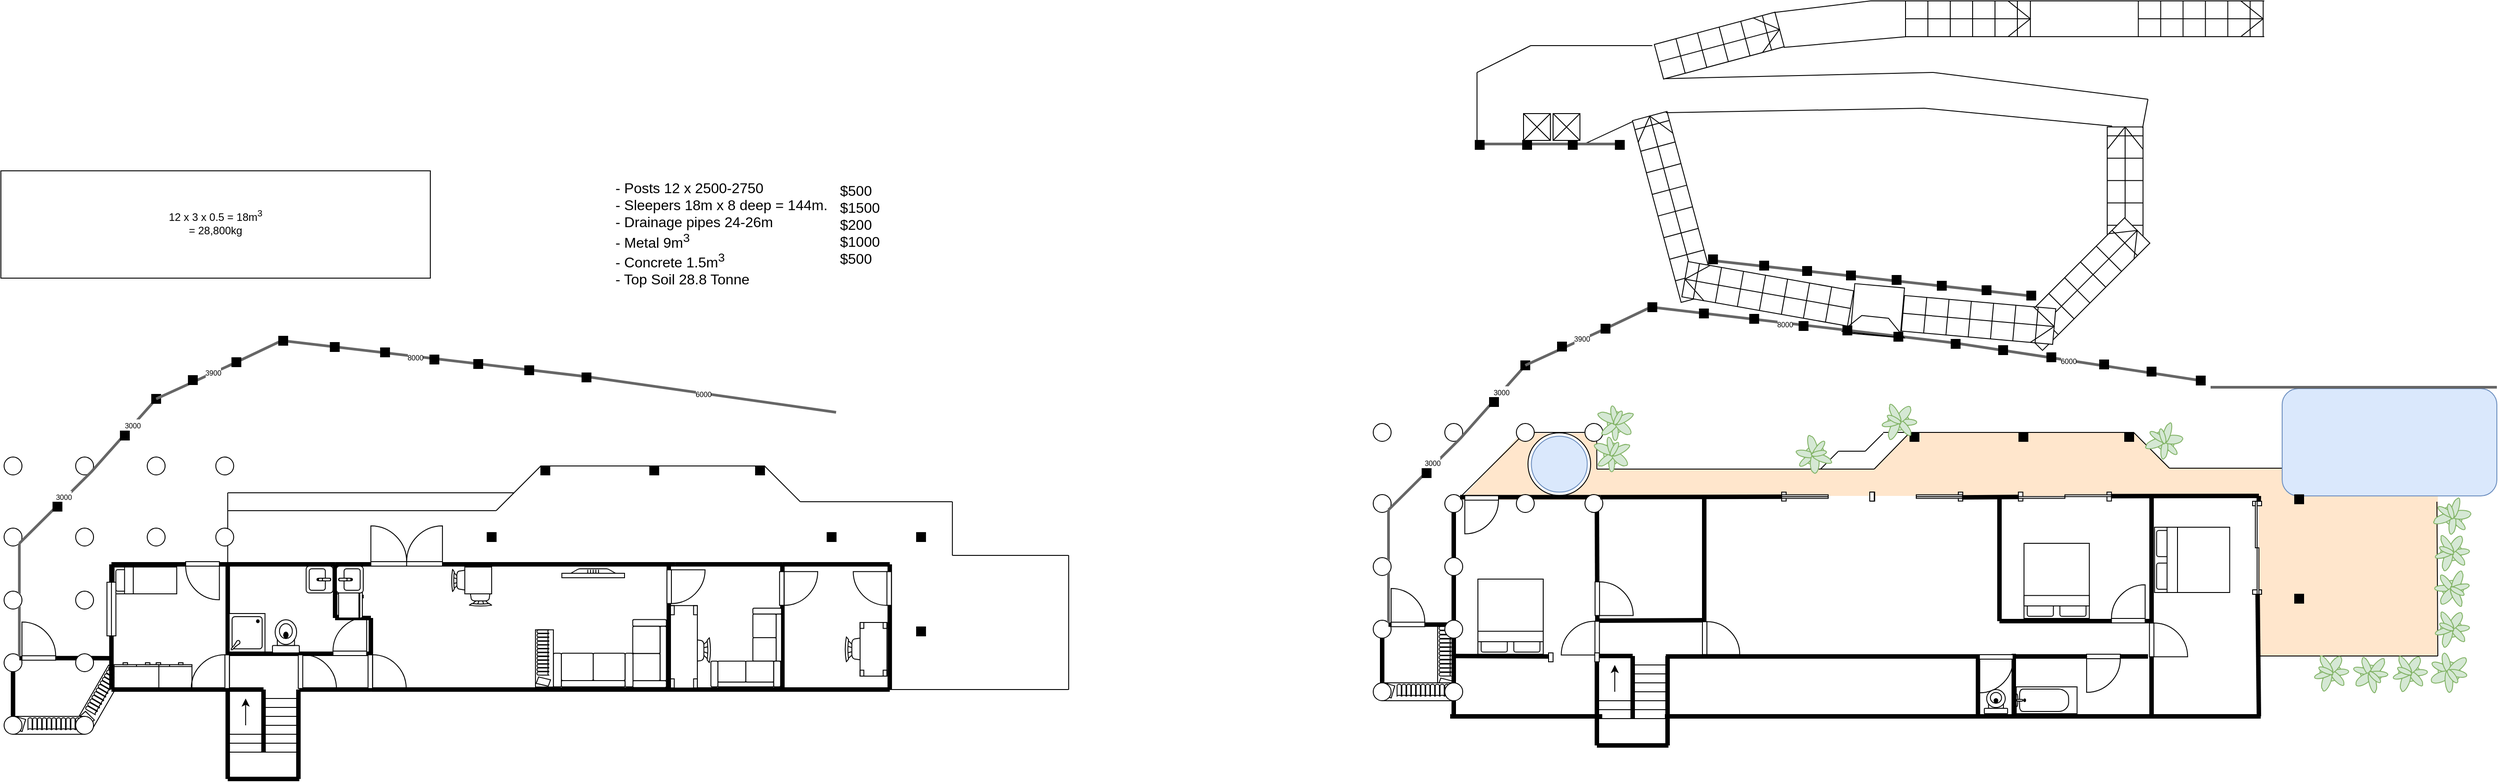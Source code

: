 <mxfile version="27.0.4">
  <diagram name="Page-1" id="iaeJkMmUDWYEsQgRDd_k">
    <mxGraphModel dx="1722" dy="1678" grid="1" gridSize="10" guides="1" tooltips="1" connect="1" arrows="1" fold="1" page="1" pageScale="1" pageWidth="827" pageHeight="1169" math="0" shadow="0">
      <root>
        <mxCell id="0" />
        <mxCell id="1" parent="0" />
        <mxCell id="kuIqpSutb5f7zw_z0I1X-374" value="" style="verticalLabelPosition=bottom;html=1;verticalAlign=top;align=center;shape=mxgraph.floorplan.stairs;rotation=90;flipV=1;flipH=1;" vertex="1" parent="1">
          <mxGeometry x="1536.96" y="-851.58" width="135" height="40" as="geometry" />
        </mxCell>
        <mxCell id="kuIqpSutb5f7zw_z0I1X-372" value="" style="verticalLabelPosition=bottom;html=1;verticalAlign=top;align=center;shape=mxgraph.floorplan.stairs;rotation=75;flipV=1;flipH=1;" vertex="1" parent="1">
          <mxGeometry x="995.06" y="-829.63" width="210.39" height="40" as="geometry" />
        </mxCell>
        <mxCell id="kuIqpSutb5f7zw_z0I1X-371" value="" style="verticalLabelPosition=bottom;html=1;verticalAlign=top;align=center;shape=mxgraph.floorplan.stairs;rotation=-225;flipV=1;flipH=1;" vertex="1" parent="1">
          <mxGeometry x="1473.09" y="-743.3" width="169.74" height="40" as="geometry" />
        </mxCell>
        <mxCell id="kuIqpSutb5f7zw_z0I1X-366" value="" style="verticalLabelPosition=bottom;html=1;verticalAlign=top;align=center;shape=mxgraph.floorplan.stairs;rotation=190;" vertex="1" parent="1">
          <mxGeometry x="1111" y="-732.5" width="188" height="40" as="geometry" />
        </mxCell>
        <mxCell id="kuIqpSutb5f7zw_z0I1X-358" value="" style="rounded=0;whiteSpace=wrap;html=1;fillColor=#ffe6cc;strokeColor=none;" vertex="1" parent="1">
          <mxGeometry x="1754" y="-516.5" width="70" height="69.75" as="geometry" />
        </mxCell>
        <mxCell id="kuIqpSutb5f7zw_z0I1X-357" value="" style="rounded=0;whiteSpace=wrap;html=1;fillColor=#ffe6cc;strokeColor=none;" vertex="1" parent="1">
          <mxGeometry x="1754" y="-510" width="200" height="202.5" as="geometry" />
        </mxCell>
        <mxCell id="kuIqpSutb5f7zw_z0I1X-355" value="" style="triangle;whiteSpace=wrap;html=1;rotation=-90;fillColor=#ffe6cc;strokeColor=none;" vertex="1" parent="1">
          <mxGeometry x="896.19" y="-601.18" width="83.75" height="154.38" as="geometry" />
        </mxCell>
        <mxCell id="kuIqpSutb5f7zw_z0I1X-354" value="" style="rounded=0;whiteSpace=wrap;html=1;fillColor=#ffe6cc;strokeColor=none;" vertex="1" parent="1">
          <mxGeometry x="929" y="-556.5" width="85" height="74" as="geometry" />
        </mxCell>
        <mxCell id="kuIqpSutb5f7zw_z0I1X-353" value="" style="shape=trapezoid;perimeter=trapezoidPerimeter;whiteSpace=wrap;html=1;fixedSize=1;size=60;fillColor=#ffe6cc;strokeColor=none;" vertex="1" parent="1">
          <mxGeometry x="1304" y="-557.5" width="370" height="60" as="geometry" />
        </mxCell>
        <mxCell id="kuIqpSutb5f7zw_z0I1X-352" value="" style="rounded=0;whiteSpace=wrap;html=1;fillColor=#ffe6cc;strokeColor=none;" vertex="1" parent="1">
          <mxGeometry x="1013.12" y="-517" width="810.88" height="30.5" as="geometry" />
        </mxCell>
        <mxCell id="kuIqpSutb5f7zw_z0I1X-170" value="" style="verticalLabelPosition=bottom;html=1;verticalAlign=top;align=center;shape=mxgraph.floorplan.bookcase;rotation=-240;" vertex="1" parent="1">
          <mxGeometry x="-693.43" y="-272" width="70" height="20" as="geometry" />
        </mxCell>
        <mxCell id="kuIqpSutb5f7zw_z0I1X-130" value="" style="verticalLabelPosition=bottom;html=1;verticalAlign=top;align=center;shape=mxgraph.floorplan.chair;shadow=0;flipH=1;flipV=1;" vertex="1" parent="1">
          <mxGeometry x="-246.43" y="-388" width="25" height="25" as="geometry" />
        </mxCell>
        <mxCell id="kuIqpSutb5f7zw_z0I1X-118" value="" style="verticalLabelPosition=bottom;html=1;verticalAlign=top;align=center;shape=mxgraph.floorplan.bookcase;rotation=-180;" vertex="1" parent="1">
          <mxGeometry x="-756.43" y="-240" width="80" height="20" as="geometry" />
        </mxCell>
        <mxCell id="kuIqpSutb5f7zw_z0I1X-99" value="" style="verticalLabelPosition=bottom;html=1;verticalAlign=top;align=center;shape=mxgraph.floorplan.dresser;rotation=-180;" vertex="1" parent="1">
          <mxGeometry x="-606.43" y="-300" width="50" height="28" as="geometry" />
        </mxCell>
        <mxCell id="kuIqpSutb5f7zw_z0I1X-95" value="" style="verticalLabelPosition=bottom;html=1;verticalAlign=top;align=center;shape=mxgraph.floorplan.chair;rotation=90;" vertex="1" parent="1">
          <mxGeometry x="-6.43" y="-330" width="28" height="32" as="geometry" />
        </mxCell>
        <mxCell id="kuIqpSutb5f7zw_z0I1X-91" value="" style="verticalLabelPosition=bottom;html=1;verticalAlign=top;align=center;shape=mxgraph.floorplan.chair;rotation=-90;" vertex="1" parent="1">
          <mxGeometry x="175.39" y="-331" width="28" height="32" as="geometry" />
        </mxCell>
        <mxCell id="kuIqpSutb5f7zw_z0I1X-2" value="" style="endArrow=none;html=1;rounded=0;strokeWidth=5;" edge="1" parent="1">
          <mxGeometry width="50" height="50" relative="1" as="geometry">
            <mxPoint x="-396.43" y="-410" as="sourcePoint" />
            <mxPoint x="-16.43" y="-410" as="targetPoint" />
          </mxGeometry>
        </mxCell>
        <mxCell id="kuIqpSutb5f7zw_z0I1X-3" value="" style="endArrow=none;html=1;rounded=0;strokeWidth=5;" edge="1" parent="1">
          <mxGeometry width="50" height="50" relative="1" as="geometry">
            <mxPoint x="-23.43" y="-268" as="sourcePoint" />
            <mxPoint x="-23.43" y="-408" as="targetPoint" />
          </mxGeometry>
        </mxCell>
        <mxCell id="kuIqpSutb5f7zw_z0I1X-4" value="" style="endArrow=none;html=1;rounded=0;strokeWidth=5;" edge="1" parent="1">
          <mxGeometry width="50" height="50" relative="1" as="geometry">
            <mxPoint x="103.57" y="-410" as="sourcePoint" />
            <mxPoint x="-16.43" y="-410" as="targetPoint" />
          </mxGeometry>
        </mxCell>
        <mxCell id="kuIqpSutb5f7zw_z0I1X-5" value="" style="endArrow=none;html=1;rounded=0;strokeWidth=5;" edge="1" parent="1">
          <mxGeometry width="50" height="50" relative="1" as="geometry">
            <mxPoint x="103.57" y="-270" as="sourcePoint" />
            <mxPoint x="103.57" y="-410" as="targetPoint" />
          </mxGeometry>
        </mxCell>
        <mxCell id="kuIqpSutb5f7zw_z0I1X-6" value="" style="endArrow=none;html=1;rounded=0;strokeWidth=5;" edge="1" parent="1">
          <mxGeometry width="50" height="50" relative="1" as="geometry">
            <mxPoint x="223.57" y="-410" as="sourcePoint" />
            <mxPoint x="103.57" y="-410" as="targetPoint" />
          </mxGeometry>
        </mxCell>
        <mxCell id="kuIqpSutb5f7zw_z0I1X-7" value="" style="endArrow=none;html=1;rounded=0;strokeWidth=5;" edge="1" parent="1">
          <mxGeometry width="50" height="50" relative="1" as="geometry">
            <mxPoint x="223.57" y="-270" as="sourcePoint" />
            <mxPoint x="223.57" y="-410" as="targetPoint" />
          </mxGeometry>
        </mxCell>
        <mxCell id="kuIqpSutb5f7zw_z0I1X-8" value="" style="endArrow=none;html=1;rounded=0;strokeWidth=5;" edge="1" parent="1">
          <mxGeometry width="50" height="50" relative="1" as="geometry">
            <mxPoint x="-356.43" y="-270" as="sourcePoint" />
            <mxPoint x="223.57" y="-270" as="targetPoint" />
          </mxGeometry>
        </mxCell>
        <mxCell id="kuIqpSutb5f7zw_z0I1X-9" value="" style="endArrow=none;html=1;rounded=0;strokeWidth=5;" edge="1" parent="1">
          <mxGeometry width="50" height="50" relative="1" as="geometry">
            <mxPoint x="-396.43" y="-350" as="sourcePoint" />
            <mxPoint x="-396.43" y="-410" as="targetPoint" />
          </mxGeometry>
        </mxCell>
        <mxCell id="kuIqpSutb5f7zw_z0I1X-10" value="" style="endArrow=none;html=1;rounded=0;strokeWidth=5;" edge="1" parent="1">
          <mxGeometry width="50" height="50" relative="1" as="geometry">
            <mxPoint x="-356.43" y="-270" as="sourcePoint" />
            <mxPoint x="-356.43" y="-350" as="targetPoint" />
          </mxGeometry>
        </mxCell>
        <mxCell id="kuIqpSutb5f7zw_z0I1X-11" value="" style="endArrow=none;html=1;rounded=0;strokeWidth=5;" edge="1" parent="1">
          <mxGeometry width="50" height="50" relative="1" as="geometry">
            <mxPoint x="-396.43" y="-350" as="sourcePoint" />
            <mxPoint x="-356.43" y="-350" as="targetPoint" />
          </mxGeometry>
        </mxCell>
        <mxCell id="kuIqpSutb5f7zw_z0I1X-12" value="" style="endArrow=none;html=1;rounded=0;strokeWidth=5;" edge="1" parent="1">
          <mxGeometry width="50" height="50" relative="1" as="geometry">
            <mxPoint x="-516.43" y="-410" as="sourcePoint" />
            <mxPoint x="-396.43" y="-410" as="targetPoint" />
          </mxGeometry>
        </mxCell>
        <mxCell id="kuIqpSutb5f7zw_z0I1X-13" value="" style="endArrow=none;html=1;rounded=0;strokeWidth=5;" edge="1" parent="1">
          <mxGeometry width="50" height="50" relative="1" as="geometry">
            <mxPoint x="-516.43" y="-310" as="sourcePoint" />
            <mxPoint x="-516.43" y="-410" as="targetPoint" />
          </mxGeometry>
        </mxCell>
        <mxCell id="kuIqpSutb5f7zw_z0I1X-14" value="" style="endArrow=none;html=1;rounded=0;strokeWidth=5;" edge="1" parent="1">
          <mxGeometry width="50" height="50" relative="1" as="geometry">
            <mxPoint x="-356.43" y="-310" as="sourcePoint" />
            <mxPoint x="-516.43" y="-310" as="targetPoint" />
          </mxGeometry>
        </mxCell>
        <mxCell id="kuIqpSutb5f7zw_z0I1X-15" value="" style="endArrow=none;html=1;rounded=0;strokeWidth=5;" edge="1" parent="1">
          <mxGeometry width="50" height="50" relative="1" as="geometry">
            <mxPoint x="-436.43" y="-270" as="sourcePoint" />
            <mxPoint x="-356.43" y="-270" as="targetPoint" />
          </mxGeometry>
        </mxCell>
        <mxCell id="kuIqpSutb5f7zw_z0I1X-16" value="" style="endArrow=none;html=1;rounded=0;strokeWidth=5;" edge="1" parent="1">
          <mxGeometry width="50" height="50" relative="1" as="geometry">
            <mxPoint x="-646.43" y="-410" as="sourcePoint" />
            <mxPoint x="-516.43" y="-410" as="targetPoint" />
          </mxGeometry>
        </mxCell>
        <mxCell id="kuIqpSutb5f7zw_z0I1X-17" value="" style="endArrow=none;html=1;rounded=0;strokeWidth=5;" edge="1" parent="1" source="kuIqpSutb5f7zw_z0I1X-110">
          <mxGeometry width="50" height="50" relative="1" as="geometry">
            <mxPoint x="-646.43" y="-270" as="sourcePoint" />
            <mxPoint x="-646.43" y="-410" as="targetPoint" />
          </mxGeometry>
        </mxCell>
        <mxCell id="kuIqpSutb5f7zw_z0I1X-18" value="" style="endArrow=none;html=1;rounded=0;strokeWidth=5;" edge="1" parent="1">
          <mxGeometry width="50" height="50" relative="1" as="geometry">
            <mxPoint x="-516.43" y="-270" as="sourcePoint" />
            <mxPoint x="-646.43" y="-270" as="targetPoint" />
          </mxGeometry>
        </mxCell>
        <mxCell id="kuIqpSutb5f7zw_z0I1X-19" value="" style="endArrow=none;html=1;rounded=0;strokeWidth=5;" edge="1" parent="1">
          <mxGeometry width="50" height="50" relative="1" as="geometry">
            <mxPoint x="-516.43" y="-270" as="sourcePoint" />
            <mxPoint x="-516.43" y="-310" as="targetPoint" />
          </mxGeometry>
        </mxCell>
        <mxCell id="kuIqpSutb5f7zw_z0I1X-20" value="" style="endArrow=none;html=1;rounded=0;strokeWidth=5;" edge="1" parent="1">
          <mxGeometry width="50" height="50" relative="1" as="geometry">
            <mxPoint x="-437.43" y="-170" as="sourcePoint" />
            <mxPoint x="-437.43" y="-270" as="targetPoint" />
          </mxGeometry>
        </mxCell>
        <mxCell id="kuIqpSutb5f7zw_z0I1X-21" value="" style="endArrow=none;html=1;rounded=0;strokeWidth=5;" edge="1" parent="1">
          <mxGeometry width="50" height="50" relative="1" as="geometry">
            <mxPoint x="-516.43" y="-170" as="sourcePoint" />
            <mxPoint x="-516.43" y="-270" as="targetPoint" />
          </mxGeometry>
        </mxCell>
        <mxCell id="kuIqpSutb5f7zw_z0I1X-22" value="" style="endArrow=none;html=1;rounded=0;strokeWidth=5;" edge="1" parent="1">
          <mxGeometry width="50" height="50" relative="1" as="geometry">
            <mxPoint x="-436.43" y="-170" as="sourcePoint" />
            <mxPoint x="-516.43" y="-170" as="targetPoint" />
          </mxGeometry>
        </mxCell>
        <mxCell id="kuIqpSutb5f7zw_z0I1X-23" value="" style="endArrow=none;html=1;rounded=0;strokeWidth=5;" edge="1" parent="1">
          <mxGeometry width="50" height="50" relative="1" as="geometry">
            <mxPoint x="-476.43" y="-270" as="sourcePoint" />
            <mxPoint x="-516.43" y="-270" as="targetPoint" />
          </mxGeometry>
        </mxCell>
        <mxCell id="kuIqpSutb5f7zw_z0I1X-24" value="" style="endArrow=none;html=1;rounded=0;strokeWidth=5;" edge="1" parent="1">
          <mxGeometry width="50" height="50" relative="1" as="geometry">
            <mxPoint x="-476.43" y="-200" as="sourcePoint" />
            <mxPoint x="-476.43" y="-270" as="targetPoint" />
          </mxGeometry>
        </mxCell>
        <mxCell id="kuIqpSutb5f7zw_z0I1X-25" value="" style="endArrow=none;html=1;rounded=0;" edge="1" parent="1">
          <mxGeometry width="50" height="50" relative="1" as="geometry">
            <mxPoint x="-476.43" y="-250" as="sourcePoint" />
            <mxPoint x="-436.43" y="-250" as="targetPoint" />
          </mxGeometry>
        </mxCell>
        <mxCell id="kuIqpSutb5f7zw_z0I1X-26" value="" style="endArrow=none;html=1;rounded=0;" edge="1" parent="1">
          <mxGeometry width="50" height="50" relative="1" as="geometry">
            <mxPoint x="-476.43" y="-240" as="sourcePoint" />
            <mxPoint x="-436.43" y="-240" as="targetPoint" />
          </mxGeometry>
        </mxCell>
        <mxCell id="kuIqpSutb5f7zw_z0I1X-27" value="" style="endArrow=none;html=1;rounded=0;" edge="1" parent="1">
          <mxGeometry width="50" height="50" relative="1" as="geometry">
            <mxPoint x="-476.43" y="-230" as="sourcePoint" />
            <mxPoint x="-436.43" y="-230" as="targetPoint" />
          </mxGeometry>
        </mxCell>
        <mxCell id="kuIqpSutb5f7zw_z0I1X-28" value="" style="endArrow=none;html=1;rounded=0;" edge="1" parent="1">
          <mxGeometry width="50" height="50" relative="1" as="geometry">
            <mxPoint x="-476.43" y="-220" as="sourcePoint" />
            <mxPoint x="-436.43" y="-220" as="targetPoint" />
          </mxGeometry>
        </mxCell>
        <mxCell id="kuIqpSutb5f7zw_z0I1X-29" value="" style="endArrow=none;html=1;rounded=0;" edge="1" parent="1">
          <mxGeometry width="50" height="50" relative="1" as="geometry">
            <mxPoint x="-476.43" y="-210" as="sourcePoint" />
            <mxPoint x="-436.43" y="-210" as="targetPoint" />
          </mxGeometry>
        </mxCell>
        <mxCell id="kuIqpSutb5f7zw_z0I1X-30" value="" style="endArrow=none;html=1;rounded=0;" edge="1" parent="1">
          <mxGeometry width="50" height="50" relative="1" as="geometry">
            <mxPoint x="-476.43" y="-200" as="sourcePoint" />
            <mxPoint x="-436.43" y="-200" as="targetPoint" />
          </mxGeometry>
        </mxCell>
        <mxCell id="kuIqpSutb5f7zw_z0I1X-31" value="" style="endArrow=none;html=1;rounded=0;" edge="1" parent="1">
          <mxGeometry width="50" height="50" relative="1" as="geometry">
            <mxPoint x="-476.43" y="-260" as="sourcePoint" />
            <mxPoint x="-436.43" y="-260" as="targetPoint" />
          </mxGeometry>
        </mxCell>
        <mxCell id="kuIqpSutb5f7zw_z0I1X-32" value="" style="endArrow=none;html=1;rounded=0;" edge="1" parent="1">
          <mxGeometry width="50" height="50" relative="1" as="geometry">
            <mxPoint x="-516.43" y="-200" as="sourcePoint" />
            <mxPoint x="-476.43" y="-200" as="targetPoint" />
          </mxGeometry>
        </mxCell>
        <mxCell id="kuIqpSutb5f7zw_z0I1X-33" value="" style="endArrow=none;html=1;rounded=0;" edge="1" parent="1">
          <mxGeometry width="50" height="50" relative="1" as="geometry">
            <mxPoint x="-516.43" y="-220" as="sourcePoint" />
            <mxPoint x="-476.43" y="-220" as="targetPoint" />
          </mxGeometry>
        </mxCell>
        <mxCell id="kuIqpSutb5f7zw_z0I1X-34" value="" style="endArrow=none;html=1;rounded=0;" edge="1" parent="1">
          <mxGeometry width="50" height="50" relative="1" as="geometry">
            <mxPoint x="-516.43" y="-210" as="sourcePoint" />
            <mxPoint x="-476.43" y="-210" as="targetPoint" />
          </mxGeometry>
        </mxCell>
        <mxCell id="kuIqpSutb5f7zw_z0I1X-35" value="" style="endArrow=classic;html=1;rounded=0;" edge="1" parent="1">
          <mxGeometry width="50" height="50" relative="1" as="geometry">
            <mxPoint x="-496.43" y="-230" as="sourcePoint" />
            <mxPoint x="-496.43" y="-260" as="targetPoint" />
          </mxGeometry>
        </mxCell>
        <mxCell id="kuIqpSutb5f7zw_z0I1X-36" value="" style="verticalLabelPosition=bottom;html=1;verticalAlign=top;align=center;shape=mxgraph.floorplan.doorLeft;aspect=fixed;rotation=-90;" vertex="1" parent="1">
          <mxGeometry x="-358.43" y="-310" width="37.65" height="40" as="geometry" />
        </mxCell>
        <mxCell id="kuIqpSutb5f7zw_z0I1X-37" value="" style="verticalLabelPosition=bottom;html=1;verticalAlign=top;align=center;shape=mxgraph.floorplan.doorLeft;aspect=fixed;rotation=-90;" vertex="1" parent="1">
          <mxGeometry x="-436.43" y="-310" width="37.65" height="40" as="geometry" />
        </mxCell>
        <mxCell id="kuIqpSutb5f7zw_z0I1X-38" value="" style="verticalLabelPosition=bottom;html=1;verticalAlign=top;align=center;shape=mxgraph.floorplan.doorLeft;aspect=fixed;rotation=0;flipV=0;flipH=1;" vertex="1" parent="1">
          <mxGeometry x="-563.43" y="-413" width="37.65" height="40" as="geometry" />
        </mxCell>
        <mxCell id="kuIqpSutb5f7zw_z0I1X-39" value="" style="verticalLabelPosition=bottom;html=1;verticalAlign=top;align=center;shape=mxgraph.floorplan.doorLeft;aspect=fixed;rotation=-180;" vertex="1" parent="1">
          <mxGeometry x="-398.78" y="-348" width="37.65" height="40" as="geometry" />
        </mxCell>
        <mxCell id="kuIqpSutb5f7zw_z0I1X-42" value="" style="verticalLabelPosition=bottom;html=1;verticalAlign=top;align=center;shape=mxgraph.floorplan.doorLeft;aspect=fixed;rotation=-90;flipH=1;" vertex="1" parent="1">
          <mxGeometry x="-24.34" y="-405" width="37.65" height="40" as="geometry" />
        </mxCell>
        <mxCell id="kuIqpSutb5f7zw_z0I1X-43" value="" style="verticalLabelPosition=bottom;html=1;verticalAlign=top;align=center;shape=mxgraph.floorplan.doorLeft;aspect=fixed;rotation=-90;flipH=1;" vertex="1" parent="1">
          <mxGeometry x="101.57" y="-403" width="37.65" height="40" as="geometry" />
        </mxCell>
        <mxCell id="kuIqpSutb5f7zw_z0I1X-44" value="" style="verticalLabelPosition=bottom;html=1;verticalAlign=top;align=center;shape=mxgraph.floorplan.doorLeft;aspect=fixed;rotation=-90;flipH=1;flipV=1;" vertex="1" parent="1">
          <mxGeometry x="186.57" y="-403" width="37.65" height="40" as="geometry" />
        </mxCell>
        <mxCell id="kuIqpSutb5f7zw_z0I1X-45" value="" style="verticalLabelPosition=bottom;html=1;verticalAlign=top;align=center;shape=mxgraph.floorplan.doorLeft;aspect=fixed;rotation=-90;flipH=0;flipV=1;" vertex="1" parent="1">
          <mxGeometry x="-553.43" y="-310" width="37.65" height="40" as="geometry" />
        </mxCell>
        <mxCell id="kuIqpSutb5f7zw_z0I1X-46" value="" style="verticalLabelPosition=bottom;html=1;verticalAlign=top;align=center;shape=mxgraph.floorplan.doorDouble;aspect=fixed;flipV=1;" vertex="1" parent="1">
          <mxGeometry x="-356.43" y="-450.5" width="80" height="42.5" as="geometry" />
        </mxCell>
        <mxCell id="kuIqpSutb5f7zw_z0I1X-48" value="" style="ellipse;whiteSpace=wrap;html=1;aspect=fixed;" vertex="1" parent="1">
          <mxGeometry x="-529.78" y="-530" width="20" height="20" as="geometry" />
        </mxCell>
        <mxCell id="kuIqpSutb5f7zw_z0I1X-49" value="" style="ellipse;whiteSpace=wrap;html=1;aspect=fixed;" vertex="1" parent="1">
          <mxGeometry x="-606.43" y="-450.5" width="20" height="20" as="geometry" />
        </mxCell>
        <mxCell id="kuIqpSutb5f7zw_z0I1X-50" value="" style="ellipse;whiteSpace=wrap;html=1;aspect=fixed;" vertex="1" parent="1">
          <mxGeometry x="-686.43" y="-450.5" width="20" height="20" as="geometry" />
        </mxCell>
        <mxCell id="kuIqpSutb5f7zw_z0I1X-51" value="" style="ellipse;whiteSpace=wrap;html=1;aspect=fixed;" vertex="1" parent="1">
          <mxGeometry x="-766.43" y="-450.5" width="20" height="20" as="geometry" />
        </mxCell>
        <mxCell id="kuIqpSutb5f7zw_z0I1X-52" value="" style="ellipse;whiteSpace=wrap;html=1;aspect=fixed;" vertex="1" parent="1">
          <mxGeometry x="-766.43" y="-530" width="20" height="20" as="geometry" />
        </mxCell>
        <mxCell id="kuIqpSutb5f7zw_z0I1X-53" value="" style="ellipse;whiteSpace=wrap;html=1;aspect=fixed;" vertex="1" parent="1">
          <mxGeometry x="-686.43" y="-530" width="20" height="20" as="geometry" />
        </mxCell>
        <mxCell id="kuIqpSutb5f7zw_z0I1X-54" value="" style="ellipse;whiteSpace=wrap;html=1;aspect=fixed;" vertex="1" parent="1">
          <mxGeometry x="-606.43" y="-530" width="20" height="20" as="geometry" />
        </mxCell>
        <mxCell id="kuIqpSutb5f7zw_z0I1X-55" value="" style="ellipse;whiteSpace=wrap;html=1;aspect=fixed;" vertex="1" parent="1">
          <mxGeometry x="-686.43" y="-380" width="20" height="20" as="geometry" />
        </mxCell>
        <mxCell id="kuIqpSutb5f7zw_z0I1X-56" value="" style="ellipse;whiteSpace=wrap;html=1;aspect=fixed;" vertex="1" parent="1">
          <mxGeometry x="-766.43" y="-380" width="20" height="20" as="geometry" />
        </mxCell>
        <mxCell id="kuIqpSutb5f7zw_z0I1X-57" value="" style="endArrow=none;html=1;rounded=0;" edge="1" parent="1">
          <mxGeometry width="50" height="50" relative="1" as="geometry">
            <mxPoint x="-516.43" y="-490" as="sourcePoint" />
            <mxPoint x="-196.43" y="-490" as="targetPoint" />
          </mxGeometry>
        </mxCell>
        <mxCell id="kuIqpSutb5f7zw_z0I1X-58" value="" style="endArrow=none;html=1;rounded=0;exitX=1;exitY=1;exitDx=0;exitDy=0;entryX=1;entryY=1;entryDx=0;entryDy=0;flowAnimation=0;strokeWidth=3;fillColor=#f5f5f5;strokeColor=#666666;fontSize=10;" edge="1" parent="1" source="kuIqpSutb5f7zw_z0I1X-51" target="kuIqpSutb5f7zw_z0I1X-53">
          <mxGeometry width="50" height="50" relative="1" as="geometry">
            <mxPoint x="-526.43" y="-480" as="sourcePoint" />
            <mxPoint x="-476.43" y="-530" as="targetPoint" />
          </mxGeometry>
        </mxCell>
        <mxCell id="kuIqpSutb5f7zw_z0I1X-107" value="&lt;font style=&quot;font-size: 8px;&quot;&gt;3000&lt;/font&gt;" style="edgeLabel;html=1;align=center;verticalAlign=middle;resizable=0;points=[];labelBackgroundColor=default;" vertex="1" connectable="0" parent="kuIqpSutb5f7zw_z0I1X-58">
          <mxGeometry x="-0.01" y="1" relative="1" as="geometry">
            <mxPoint x="10" y="-13" as="offset" />
          </mxGeometry>
        </mxCell>
        <mxCell id="kuIqpSutb5f7zw_z0I1X-59" value="" style="endArrow=none;html=1;rounded=0;entryX=1;entryY=1;entryDx=0;entryDy=0;flowAnimation=0;strokeWidth=3;fillColor=#f5f5f5;strokeColor=#666666;exitX=1;exitY=0;exitDx=0;exitDy=0;" edge="1" parent="1" source="kuIqpSutb5f7zw_z0I1X-56" target="kuIqpSutb5f7zw_z0I1X-51">
          <mxGeometry width="50" height="50" relative="1" as="geometry">
            <mxPoint x="-776.43" y="-390" as="sourcePoint" />
            <mxPoint x="-659.43" y="-503" as="targetPoint" />
          </mxGeometry>
        </mxCell>
        <mxCell id="kuIqpSutb5f7zw_z0I1X-61" value="" style="endArrow=none;html=1;rounded=0;" edge="1" parent="1">
          <mxGeometry width="50" height="50" relative="1" as="geometry">
            <mxPoint x="-516.43" y="-410" as="sourcePoint" />
            <mxPoint x="-516.43" y="-490" as="targetPoint" />
          </mxGeometry>
        </mxCell>
        <mxCell id="kuIqpSutb5f7zw_z0I1X-62" value="" style="endArrow=none;html=1;rounded=0;" edge="1" parent="1">
          <mxGeometry width="50" height="50" relative="1" as="geometry">
            <mxPoint x="-516.43" y="-470" as="sourcePoint" />
            <mxPoint x="-216.43" y="-470" as="targetPoint" />
          </mxGeometry>
        </mxCell>
        <mxCell id="kuIqpSutb5f7zw_z0I1X-64" value="" style="endArrow=none;html=1;rounded=0;" edge="1" parent="1">
          <mxGeometry width="50" height="50" relative="1" as="geometry">
            <mxPoint x="-216.43" y="-470" as="sourcePoint" />
            <mxPoint x="-166.43" y="-520" as="targetPoint" />
          </mxGeometry>
        </mxCell>
        <mxCell id="kuIqpSutb5f7zw_z0I1X-65" value="" style="endArrow=none;html=1;rounded=0;" edge="1" parent="1">
          <mxGeometry width="50" height="50" relative="1" as="geometry">
            <mxPoint x="-166.43" y="-520" as="sourcePoint" />
            <mxPoint x="83.57" y="-520" as="targetPoint" />
          </mxGeometry>
        </mxCell>
        <mxCell id="kuIqpSutb5f7zw_z0I1X-66" value="" style="endArrow=none;html=1;rounded=0;" edge="1" parent="1">
          <mxGeometry width="50" height="50" relative="1" as="geometry">
            <mxPoint x="83.57" y="-520" as="sourcePoint" />
            <mxPoint x="123.57" y="-480" as="targetPoint" />
          </mxGeometry>
        </mxCell>
        <mxCell id="kuIqpSutb5f7zw_z0I1X-67" value="" style="endArrow=none;html=1;rounded=0;" edge="1" parent="1">
          <mxGeometry width="50" height="50" relative="1" as="geometry">
            <mxPoint x="293.57" y="-480" as="sourcePoint" />
            <mxPoint x="293.57" y="-420" as="targetPoint" />
          </mxGeometry>
        </mxCell>
        <mxCell id="kuIqpSutb5f7zw_z0I1X-68" value="" style="endArrow=none;html=1;rounded=0;" edge="1" parent="1">
          <mxGeometry width="50" height="50" relative="1" as="geometry">
            <mxPoint x="293.57" y="-420" as="sourcePoint" />
            <mxPoint x="423.57" y="-420" as="targetPoint" />
          </mxGeometry>
        </mxCell>
        <mxCell id="kuIqpSutb5f7zw_z0I1X-69" value="" style="endArrow=none;html=1;rounded=0;" edge="1" parent="1">
          <mxGeometry width="50" height="50" relative="1" as="geometry">
            <mxPoint x="123.57" y="-480" as="sourcePoint" />
            <mxPoint x="293.57" y="-480" as="targetPoint" />
          </mxGeometry>
        </mxCell>
        <mxCell id="kuIqpSutb5f7zw_z0I1X-70" value="" style="endArrow=none;html=1;rounded=0;" edge="1" parent="1">
          <mxGeometry width="50" height="50" relative="1" as="geometry">
            <mxPoint x="423.57" y="-270" as="sourcePoint" />
            <mxPoint x="423.57" y="-420" as="targetPoint" />
          </mxGeometry>
        </mxCell>
        <mxCell id="kuIqpSutb5f7zw_z0I1X-72" value="" style="ellipse;whiteSpace=wrap;html=1;aspect=fixed;" vertex="1" parent="1">
          <mxGeometry x="-766.43" y="-310" width="20" height="20" as="geometry" />
        </mxCell>
        <mxCell id="kuIqpSutb5f7zw_z0I1X-74" value="" style="endArrow=none;html=1;rounded=0;flowAnimation=0;strokeWidth=3;fillColor=#f5f5f5;strokeColor=#666666;exitX=1;exitY=1;exitDx=0;exitDy=0;" edge="1" parent="1" source="kuIqpSutb5f7zw_z0I1X-53">
          <mxGeometry width="50" height="50" relative="1" as="geometry">
            <mxPoint x="-626.43" y="-520" as="sourcePoint" />
            <mxPoint x="-595.43" y="-596" as="targetPoint" />
          </mxGeometry>
        </mxCell>
        <mxCell id="kuIqpSutb5f7zw_z0I1X-108" value="&lt;font style=&quot;font-size: 8px;&quot;&gt;3000&lt;/font&gt;" style="edgeLabel;html=1;align=center;verticalAlign=middle;resizable=0;points=[];" vertex="1" connectable="0" parent="kuIqpSutb5f7zw_z0I1X-74">
          <mxGeometry x="0.022" y="1" relative="1" as="geometry">
            <mxPoint x="9" y="-10" as="offset" />
          </mxGeometry>
        </mxCell>
        <mxCell id="kuIqpSutb5f7zw_z0I1X-75" value="" style="endArrow=none;html=1;rounded=0;flowAnimation=0;strokeWidth=3;fillColor=#f5f5f5;strokeColor=#666666;" edge="1" parent="1" source="kuIqpSutb5f7zw_z0I1X-149">
          <mxGeometry width="50" height="50" relative="1" as="geometry">
            <mxPoint x="-596.43" y="-595" as="sourcePoint" />
            <mxPoint x="-456.43" y="-660" as="targetPoint" />
          </mxGeometry>
        </mxCell>
        <mxCell id="kuIqpSutb5f7zw_z0I1X-76" value="" style="endArrow=none;html=1;rounded=0;flowAnimation=0;strokeWidth=3;fillColor=#f5f5f5;strokeColor=#666666;" edge="1" parent="1" source="kuIqpSutb5f7zw_z0I1X-136">
          <mxGeometry width="50" height="50" relative="1" as="geometry">
            <mxPoint x="-116.43" y="-620" as="sourcePoint" />
            <mxPoint x="-456.43" y="-660" as="targetPoint" />
          </mxGeometry>
        </mxCell>
        <mxCell id="kuIqpSutb5f7zw_z0I1X-77" value="" style="endArrow=none;html=1;rounded=0;flowAnimation=0;strokeWidth=3;fillColor=#f5f5f5;strokeColor=#666666;" edge="1" parent="1">
          <mxGeometry width="50" height="50" relative="1" as="geometry">
            <mxPoint x="163.57" y="-580" as="sourcePoint" />
            <mxPoint x="-116.43" y="-620" as="targetPoint" />
          </mxGeometry>
        </mxCell>
        <mxCell id="kuIqpSutb5f7zw_z0I1X-134" value="&lt;font style=&quot;font-size: 8px;&quot;&gt;6000&lt;/font&gt;" style="edgeLabel;html=1;align=center;verticalAlign=middle;resizable=0;points=[];" vertex="1" connectable="0" parent="kuIqpSutb5f7zw_z0I1X-77">
          <mxGeometry x="0.063" relative="1" as="geometry">
            <mxPoint as="offset" />
          </mxGeometry>
        </mxCell>
        <mxCell id="kuIqpSutb5f7zw_z0I1X-79" value="" style="endArrow=none;html=1;rounded=0;strokeWidth=5;exitX=1;exitY=0;exitDx=0;exitDy=0;entryX=0;entryY=0;entryDx=0;entryDy=0;" edge="1" parent="1">
          <mxGeometry width="50" height="50" relative="1" as="geometry">
            <mxPoint x="-749.359" y="-305.071" as="sourcePoint" />
            <mxPoint x="-683.501" y="-305.071" as="targetPoint" />
          </mxGeometry>
        </mxCell>
        <mxCell id="kuIqpSutb5f7zw_z0I1X-82" value="" style="verticalLabelPosition=bottom;html=1;verticalAlign=top;align=center;shape=mxgraph.floorplan.refrigerator;rotation=-90;" vertex="1" parent="1">
          <mxGeometry x="-394.96" y="-380" width="30" height="30" as="geometry" />
        </mxCell>
        <mxCell id="kuIqpSutb5f7zw_z0I1X-81" value="" style="verticalLabelPosition=bottom;html=1;verticalAlign=top;align=center;shape=mxgraph.floorplan.sink_22;rotation=-90;" vertex="1" parent="1">
          <mxGeometry x="-394.96" y="-408" width="30" height="30" as="geometry" />
        </mxCell>
        <mxCell id="kuIqpSutb5f7zw_z0I1X-83" value="" style="verticalLabelPosition=bottom;html=1;verticalAlign=top;align=center;shape=mxgraph.floorplan.toilet;rotation=-180;" vertex="1" parent="1">
          <mxGeometry x="-466.43" y="-348" width="30" height="37" as="geometry" />
        </mxCell>
        <mxCell id="kuIqpSutb5f7zw_z0I1X-85" value="" style="verticalLabelPosition=bottom;html=1;verticalAlign=top;align=center;shape=mxgraph.floorplan.sink_22;rotation=90;" vertex="1" parent="1">
          <mxGeometry x="-428.78" y="-408" width="30" height="30" as="geometry" />
        </mxCell>
        <mxCell id="kuIqpSutb5f7zw_z0I1X-86" value="" style="verticalLabelPosition=bottom;html=1;verticalAlign=top;align=center;shape=mxgraph.floorplan.shower2;rotation=-180;" vertex="1" parent="1">
          <mxGeometry x="-514.78" y="-355" width="40" height="43" as="geometry" />
        </mxCell>
        <mxCell id="kuIqpSutb5f7zw_z0I1X-90" value="" style="verticalLabelPosition=bottom;html=1;verticalAlign=top;align=center;shape=mxgraph.floorplan.table;rotation=90;" vertex="1" parent="1">
          <mxGeometry x="175.39" y="-330" width="60" height="30" as="geometry" />
        </mxCell>
        <mxCell id="kuIqpSutb5f7zw_z0I1X-94" value="" style="verticalLabelPosition=bottom;html=1;verticalAlign=top;align=center;shape=mxgraph.floorplan.table;rotation=90;" vertex="1" parent="1">
          <mxGeometry x="-52.6" y="-332.79" width="92.17" height="30" as="geometry" />
        </mxCell>
        <mxCell id="kuIqpSutb5f7zw_z0I1X-97" value="" style="verticalLabelPosition=bottom;html=1;verticalAlign=top;align=center;shape=mxgraph.floorplan.bed_single;rotation=-90;" vertex="1" parent="1">
          <mxGeometry x="-623.43" y="-427" width="30" height="70" as="geometry" />
        </mxCell>
        <mxCell id="kuIqpSutb5f7zw_z0I1X-98" value="" style="verticalLabelPosition=bottom;html=1;verticalAlign=top;align=center;shape=mxgraph.floorplan.dresser;rotation=-180;" vertex="1" parent="1">
          <mxGeometry x="-643.43" y="-300" width="50" height="28" as="geometry" />
        </mxCell>
        <mxCell id="kuIqpSutb5f7zw_z0I1X-100" value="" style="whiteSpace=wrap;html=1;aspect=fixed;fillColor=#000000;" vertex="1" parent="1">
          <mxGeometry x="-166.43" y="-520" width="10" height="10" as="geometry" />
        </mxCell>
        <mxCell id="kuIqpSutb5f7zw_z0I1X-101" value="" style="whiteSpace=wrap;html=1;aspect=fixed;fillColor=#000000;" vertex="1" parent="1">
          <mxGeometry x="-44.69" y="-520" width="10" height="10" as="geometry" />
        </mxCell>
        <mxCell id="kuIqpSutb5f7zw_z0I1X-102" value="" style="whiteSpace=wrap;html=1;aspect=fixed;fillColor=#000000;" vertex="1" parent="1">
          <mxGeometry x="73.57" y="-520" width="10" height="10" as="geometry" />
        </mxCell>
        <mxCell id="kuIqpSutb5f7zw_z0I1X-103" value="" style="whiteSpace=wrap;html=1;aspect=fixed;fillColor=#000000;" vertex="1" parent="1">
          <mxGeometry x="253.57" y="-445.5" width="10" height="10" as="geometry" />
        </mxCell>
        <mxCell id="kuIqpSutb5f7zw_z0I1X-104" value="" style="whiteSpace=wrap;html=1;aspect=fixed;fillColor=#000000;" vertex="1" parent="1">
          <mxGeometry x="153.57" y="-445.5" width="10" height="10" as="geometry" />
        </mxCell>
        <mxCell id="kuIqpSutb5f7zw_z0I1X-105" value="" style="whiteSpace=wrap;html=1;aspect=fixed;fillColor=#000000;" vertex="1" parent="1">
          <mxGeometry x="-226.43" y="-445.5" width="10" height="10" as="geometry" />
        </mxCell>
        <mxCell id="kuIqpSutb5f7zw_z0I1X-106" value="" style="whiteSpace=wrap;html=1;aspect=fixed;fillColor=#000000;" vertex="1" parent="1">
          <mxGeometry x="253.57" y="-340" width="10" height="10" as="geometry" />
        </mxCell>
        <mxCell id="kuIqpSutb5f7zw_z0I1X-111" value="" style="endArrow=none;html=1;rounded=0;strokeWidth=5;" edge="1" parent="1" target="kuIqpSutb5f7zw_z0I1X-110">
          <mxGeometry width="50" height="50" relative="1" as="geometry">
            <mxPoint x="-646.43" y="-270" as="sourcePoint" />
            <mxPoint x="-646.43" y="-410" as="targetPoint" />
          </mxGeometry>
        </mxCell>
        <mxCell id="kuIqpSutb5f7zw_z0I1X-110" value="" style="verticalLabelPosition=bottom;html=1;verticalAlign=top;align=center;shape=mxgraph.floorplan.window;rotation=-90;" vertex="1" parent="1">
          <mxGeometry x="-676.43" y="-365" width="60" height="10" as="geometry" />
        </mxCell>
        <mxCell id="kuIqpSutb5f7zw_z0I1X-112" value="" style="endArrow=none;html=1;rounded=0;entryX=1;entryY=1;entryDx=0;entryDy=0;flowAnimation=0;strokeWidth=3;fillColor=#f5f5f5;strokeColor=#666666;exitX=1;exitY=0;exitDx=0;exitDy=0;" edge="1" parent="1" source="kuIqpSutb5f7zw_z0I1X-72" target="kuIqpSutb5f7zw_z0I1X-56">
          <mxGeometry width="50" height="50" relative="1" as="geometry">
            <mxPoint x="-747.12" y="-308" as="sourcePoint" />
            <mxPoint x="-747.12" y="-364" as="targetPoint" />
          </mxGeometry>
        </mxCell>
        <mxCell id="kuIqpSutb5f7zw_z0I1X-113" value="" style="verticalLabelPosition=bottom;html=1;verticalAlign=top;align=center;shape=mxgraph.floorplan.doorLeft;aspect=fixed;rotation=0;flipV=1;flipH=0;" vertex="1" parent="1">
          <mxGeometry x="-746.43" y="-342.79" width="37.65" height="40" as="geometry" />
        </mxCell>
        <mxCell id="kuIqpSutb5f7zw_z0I1X-114" value="" style="ellipse;whiteSpace=wrap;html=1;aspect=fixed;" vertex="1" parent="1">
          <mxGeometry x="-766.43" y="-240" width="20" height="20" as="geometry" />
        </mxCell>
        <mxCell id="kuIqpSutb5f7zw_z0I1X-115" value="" style="ellipse;whiteSpace=wrap;html=1;aspect=fixed;" vertex="1" parent="1">
          <mxGeometry x="-686.43" y="-240" width="20" height="20" as="geometry" />
        </mxCell>
        <mxCell id="kuIqpSutb5f7zw_z0I1X-116" value="" style="endArrow=none;html=1;rounded=0;strokeWidth=5;exitX=0.5;exitY=1;exitDx=0;exitDy=0;entryX=0.5;entryY=0;entryDx=0;entryDy=0;" edge="1" parent="1" source="kuIqpSutb5f7zw_z0I1X-72" target="kuIqpSutb5f7zw_z0I1X-114">
          <mxGeometry width="50" height="50" relative="1" as="geometry">
            <mxPoint x="-746.43" y="-300" as="sourcePoint" />
            <mxPoint x="-666.43" y="-300" as="targetPoint" />
          </mxGeometry>
        </mxCell>
        <mxCell id="kuIqpSutb5f7zw_z0I1X-119" value="" style="verticalLabelPosition=bottom;html=1;verticalAlign=top;align=center;shape=mxgraph.floorplan.flat_tv;" vertex="1" parent="1">
          <mxGeometry x="-142.93" y="-405" width="70" height="10" as="geometry" />
        </mxCell>
        <mxCell id="kuIqpSutb5f7zw_z0I1X-122" value="" style="verticalLabelPosition=bottom;html=1;verticalAlign=top;align=center;shape=mxgraph.floorplan.couch;rotation=90;" vertex="1" parent="1">
          <mxGeometry x="-82.93" y="-329.08" width="76" height="37.58" as="geometry" />
        </mxCell>
        <mxCell id="kuIqpSutb5f7zw_z0I1X-123" value="" style="verticalLabelPosition=bottom;html=1;verticalAlign=top;align=center;shape=mxgraph.floorplan.couch;rotation=-180;" vertex="1" parent="1">
          <mxGeometry x="-152.43" y="-310.58" width="89" height="37.58" as="geometry" />
        </mxCell>
        <mxCell id="kuIqpSutb5f7zw_z0I1X-124" value="" style="verticalLabelPosition=bottom;html=1;verticalAlign=top;align=center;shape=mxgraph.floorplan.bookcase;rotation=90;" vertex="1" parent="1">
          <mxGeometry x="-194.43" y="-314.79" width="64" height="20" as="geometry" />
        </mxCell>
        <mxCell id="kuIqpSutb5f7zw_z0I1X-125" value="" style="verticalLabelPosition=bottom;html=1;verticalAlign=top;align=center;shape=mxgraph.floorplan.couch;rotation=90;" vertex="1" parent="1">
          <mxGeometry x="53.57" y="-344" width="66" height="32" as="geometry" />
        </mxCell>
        <mxCell id="kuIqpSutb5f7zw_z0I1X-126" value="" style="verticalLabelPosition=bottom;html=1;verticalAlign=top;align=center;shape=mxgraph.floorplan.couch;rotation=-180;" vertex="1" parent="1">
          <mxGeometry x="23.66" y="-301.79" width="77.91" height="28.79" as="geometry" />
        </mxCell>
        <mxCell id="kuIqpSutb5f7zw_z0I1X-127" value="" style="verticalLabelPosition=bottom;html=1;verticalAlign=top;align=center;shape=mxgraph.floorplan.chair;shadow=0;rotation=-90;" vertex="1" parent="1">
          <mxGeometry x="-266.43" y="-404.5" width="25" height="25" as="geometry" />
        </mxCell>
        <mxCell id="kuIqpSutb5f7zw_z0I1X-129" value="" style="shape=rect;shadow=0;html=1;" vertex="1" parent="1">
          <mxGeometry x="-251.43" y="-407" width="30" height="30" as="geometry" />
        </mxCell>
        <mxCell id="kuIqpSutb5f7zw_z0I1X-137" value="" style="endArrow=none;html=1;rounded=0;flowAnimation=0;strokeWidth=3;fillColor=#f5f5f5;strokeColor=#666666;" edge="1" parent="1" target="kuIqpSutb5f7zw_z0I1X-136">
          <mxGeometry width="50" height="50" relative="1" as="geometry">
            <mxPoint x="-116.43" y="-620" as="sourcePoint" />
            <mxPoint x="-456.43" y="-660" as="targetPoint" />
          </mxGeometry>
        </mxCell>
        <mxCell id="kuIqpSutb5f7zw_z0I1X-138" value="&lt;font style=&quot;font-size: 8px;&quot;&gt;8000&lt;/font&gt;" style="edgeLabel;html=1;align=center;verticalAlign=middle;resizable=0;points=[];fontSize=10;" vertex="1" connectable="0" parent="kuIqpSutb5f7zw_z0I1X-137">
          <mxGeometry x="-0.044" relative="1" as="geometry">
            <mxPoint x="-31" y="-3" as="offset" />
          </mxGeometry>
        </mxCell>
        <mxCell id="kuIqpSutb5f7zw_z0I1X-136" value="" style="whiteSpace=wrap;html=1;aspect=fixed;fillColor=#000000;" vertex="1" parent="1">
          <mxGeometry x="-459.43" y="-665" width="10" height="10" as="geometry" />
        </mxCell>
        <mxCell id="kuIqpSutb5f7zw_z0I1X-139" value="" style="whiteSpace=wrap;html=1;aspect=fixed;fillColor=#000000;" vertex="1" parent="1">
          <mxGeometry x="-120.43" y="-624" width="10" height="10" as="geometry" />
        </mxCell>
        <mxCell id="kuIqpSutb5f7zw_z0I1X-140" value="" style="whiteSpace=wrap;html=1;aspect=fixed;fillColor=#000000;" vertex="1" parent="1">
          <mxGeometry x="-601.43" y="-600" width="10" height="10" as="geometry" />
        </mxCell>
        <mxCell id="kuIqpSutb5f7zw_z0I1X-150" value="" style="endArrow=none;html=1;rounded=0;flowAnimation=0;strokeWidth=3;fillColor=#f5f5f5;strokeColor=#666666;" edge="1" parent="1" target="kuIqpSutb5f7zw_z0I1X-149">
          <mxGeometry width="50" height="50" relative="1" as="geometry">
            <mxPoint x="-596.43" y="-595" as="sourcePoint" />
            <mxPoint x="-456.43" y="-660" as="targetPoint" />
          </mxGeometry>
        </mxCell>
        <mxCell id="kuIqpSutb5f7zw_z0I1X-151" value="&lt;font style=&quot;font-size: 8px;&quot;&gt;3900&lt;/font&gt;" style="edgeLabel;html=1;align=center;verticalAlign=middle;resizable=0;points=[];" vertex="1" connectable="0" parent="kuIqpSutb5f7zw_z0I1X-150">
          <mxGeometry x="-0.097" y="1" relative="1" as="geometry">
            <mxPoint x="25" y="-12" as="offset" />
          </mxGeometry>
        </mxCell>
        <mxCell id="kuIqpSutb5f7zw_z0I1X-149" value="" style="whiteSpace=wrap;html=1;aspect=fixed;fillColor=#000000;" vertex="1" parent="1">
          <mxGeometry x="-511.78" y="-641" width="10" height="10" as="geometry" />
        </mxCell>
        <mxCell id="kuIqpSutb5f7zw_z0I1X-152" value="" style="whiteSpace=wrap;html=1;aspect=fixed;fillColor=#000000;" vertex="1" parent="1">
          <mxGeometry x="-560.43" y="-621" width="10" height="10" as="geometry" />
        </mxCell>
        <mxCell id="kuIqpSutb5f7zw_z0I1X-154" value="" style="whiteSpace=wrap;html=1;aspect=fixed;fillColor=#000000;" vertex="1" parent="1">
          <mxGeometry x="-636.43" y="-559" width="10" height="10" as="geometry" />
        </mxCell>
        <mxCell id="kuIqpSutb5f7zw_z0I1X-157" value="" style="whiteSpace=wrap;html=1;aspect=fixed;fillColor=#000000;" vertex="1" parent="1">
          <mxGeometry x="-711.78" y="-479.5" width="10" height="10" as="geometry" />
        </mxCell>
        <mxCell id="kuIqpSutb5f7zw_z0I1X-158" value="" style="whiteSpace=wrap;html=1;aspect=fixed;fillColor=#000000;" vertex="1" parent="1">
          <mxGeometry x="-401.78" y="-658" width="10" height="10" as="geometry" />
        </mxCell>
        <mxCell id="kuIqpSutb5f7zw_z0I1X-160" value="" style="whiteSpace=wrap;html=1;aspect=fixed;fillColor=#000000;" vertex="1" parent="1">
          <mxGeometry x="-184.43" y="-632" width="10" height="10" as="geometry" />
        </mxCell>
        <mxCell id="kuIqpSutb5f7zw_z0I1X-161" value="" style="whiteSpace=wrap;html=1;aspect=fixed;fillColor=#000000;" vertex="1" parent="1">
          <mxGeometry x="-345.6" y="-652" width="10" height="10" as="geometry" />
        </mxCell>
        <mxCell id="kuIqpSutb5f7zw_z0I1X-162" value="" style="whiteSpace=wrap;html=1;aspect=fixed;fillColor=#000000;" vertex="1" parent="1">
          <mxGeometry x="-241.43" y="-639" width="10" height="10" as="geometry" />
        </mxCell>
        <mxCell id="kuIqpSutb5f7zw_z0I1X-163" value="" style="whiteSpace=wrap;html=1;aspect=fixed;fillColor=#000000;" vertex="1" parent="1">
          <mxGeometry x="-290.43" y="-644" width="10" height="10" as="geometry" />
        </mxCell>
        <mxCell id="kuIqpSutb5f7zw_z0I1X-167" value="" style="endArrow=none;html=1;rounded=0;" edge="1" parent="1">
          <mxGeometry width="50" height="50" relative="1" as="geometry">
            <mxPoint x="423.57" y="-270" as="sourcePoint" />
            <mxPoint x="223.57" y="-270" as="targetPoint" />
          </mxGeometry>
        </mxCell>
        <mxCell id="kuIqpSutb5f7zw_z0I1X-168" value="" style="endArrow=none;html=1;rounded=0;strokeWidth=5;exitX=1;exitY=0;exitDx=0;exitDy=0;" edge="1" parent="1">
          <mxGeometry width="50" height="50" relative="1" as="geometry">
            <mxPoint x="-669.359" y="-305.071" as="sourcePoint" />
            <mxPoint x="-646.43" y="-305" as="targetPoint" />
          </mxGeometry>
        </mxCell>
        <mxCell id="kuIqpSutb5f7zw_z0I1X-71" value="" style="ellipse;whiteSpace=wrap;html=1;aspect=fixed;" vertex="1" parent="1">
          <mxGeometry x="-686.43" y="-310" width="20" height="20" as="geometry" />
        </mxCell>
        <mxCell id="kuIqpSutb5f7zw_z0I1X-175" value="&lt;font&gt;12 x 3 x 0.5 = 18m&lt;sup&gt;3&lt;/sup&gt;&lt;/font&gt;&lt;div&gt;&lt;sup&gt;&lt;font style=&quot;font-size: 12px;&quot;&gt;= 28,800kg&lt;/font&gt;&lt;/sup&gt;&lt;/div&gt;" style="rounded=0;whiteSpace=wrap;html=1;fillColor=none;align=center;" vertex="1" parent="1">
          <mxGeometry x="-770" y="-850" width="480" height="120" as="geometry" />
        </mxCell>
        <mxCell id="kuIqpSutb5f7zw_z0I1X-177" value="&lt;font style=&quot;font-size: 16px;&quot;&gt;- Posts 12 x 2500-2750 &amp;nbsp; &amp;nbsp; &amp;nbsp; &amp;nbsp; &amp;nbsp; &amp;nbsp;&amp;nbsp;&lt;/font&gt;&lt;div&gt;&lt;font size=&quot;3&quot;&gt;- Sleepers 18m x 8 deep = 144m.&amp;nbsp;&lt;br&gt;&lt;/font&gt;&lt;div&gt;&lt;font style=&quot;font-size: 16px;&quot;&gt;- Drainage pipes 24-26m&lt;/font&gt;&lt;/div&gt;&lt;div&gt;&lt;font style=&quot;font-size: 16px;&quot;&gt;- Metal 9m&lt;sup&gt;3&lt;/sup&gt;&lt;/font&gt;&lt;/div&gt;&lt;div&gt;&lt;font style=&quot;font-size: 16px;&quot;&gt;- Concrete 1.5m&lt;sup&gt;3&lt;/sup&gt;&lt;/font&gt;&lt;/div&gt;&lt;div&gt;&lt;font style=&quot;font-size: 16px;&quot;&gt;- Top Soil 28.8 Tonne&lt;/font&gt;&lt;/div&gt;&lt;/div&gt;" style="text;html=1;align=left;verticalAlign=middle;resizable=0;points=[];autosize=1;strokeColor=none;fillColor=none;" vertex="1" parent="1">
          <mxGeometry x="-85.17" y="-850" width="260" height="140" as="geometry" />
        </mxCell>
        <mxCell id="kuIqpSutb5f7zw_z0I1X-178" value="&lt;div style=&quot;&quot;&gt;&lt;span style=&quot;font-size: medium;&quot;&gt;$500&lt;/span&gt;&lt;/div&gt;&lt;div&gt;&lt;div style=&quot;&quot;&gt;&lt;span style=&quot;font-size: medium;&quot;&gt;$1500&lt;/span&gt;&lt;/div&gt;&lt;div style=&quot;&quot;&gt;&lt;span style=&quot;font-size: medium;&quot;&gt;$200&lt;/span&gt;&lt;/div&gt;&lt;/div&gt;&lt;div style=&quot;&quot;&gt;&lt;span style=&quot;font-size: medium;&quot;&gt;$1000&lt;/span&gt;&lt;/div&gt;&lt;div style=&quot;&quot;&gt;&lt;span style=&quot;font-size: medium;&quot;&gt;$500&lt;/span&gt;&lt;/div&gt;" style="text;html=1;align=left;verticalAlign=middle;resizable=0;points=[];autosize=1;strokeColor=none;fillColor=none;" vertex="1" parent="1">
          <mxGeometry x="166.09" y="-845" width="70" height="110" as="geometry" />
        </mxCell>
        <mxCell id="kuIqpSutb5f7zw_z0I1X-179" value="" style="verticalLabelPosition=bottom;html=1;verticalAlign=top;align=center;shape=mxgraph.floorplan.bookcase;rotation=90;" vertex="1" parent="1">
          <mxGeometry x="811" y="-315.5" width="70" height="20" as="geometry" />
        </mxCell>
        <mxCell id="kuIqpSutb5f7zw_z0I1X-182" value="" style="verticalLabelPosition=bottom;html=1;verticalAlign=top;align=center;shape=mxgraph.floorplan.bookcase;rotation=-180;" vertex="1" parent="1">
          <mxGeometry x="774" y="-277.5" width="80" height="20" as="geometry" />
        </mxCell>
        <mxCell id="kuIqpSutb5f7zw_z0I1X-186" value="" style="endArrow=none;html=1;rounded=0;strokeWidth=5;exitX=0.983;exitY=0.447;exitDx=0;exitDy=0;exitPerimeter=0;" edge="1" parent="1" source="kuIqpSutb5f7zw_z0I1X-428">
          <mxGeometry width="50" height="50" relative="1" as="geometry">
            <mxPoint x="1440" y="-470" as="sourcePoint" />
            <mxPoint x="1754" y="-486.5" as="targetPoint" />
          </mxGeometry>
        </mxCell>
        <mxCell id="kuIqpSutb5f7zw_z0I1X-187" value="" style="endArrow=none;html=1;rounded=0;strokeWidth=5;" edge="1" parent="1">
          <mxGeometry width="50" height="50" relative="1" as="geometry">
            <mxPoint x="1464" y="-346.5" as="sourcePoint" />
            <mxPoint x="1464" y="-486.5" as="targetPoint" />
          </mxGeometry>
        </mxCell>
        <mxCell id="kuIqpSutb5f7zw_z0I1X-189" value="" style="endArrow=none;html=1;rounded=0;strokeWidth=5;" edge="1" parent="1">
          <mxGeometry width="50" height="50" relative="1" as="geometry">
            <mxPoint x="1634" y="-240" as="sourcePoint" />
            <mxPoint x="1634" y="-486.5" as="targetPoint" />
          </mxGeometry>
        </mxCell>
        <mxCell id="kuIqpSutb5f7zw_z0I1X-191" value="" style="endArrow=none;html=1;rounded=0;strokeWidth=5;" edge="1" parent="1" source="kuIqpSutb5f7zw_z0I1X-431">
          <mxGeometry width="50" height="50" relative="1" as="geometry">
            <mxPoint x="1754" y="-240" as="sourcePoint" />
            <mxPoint x="1754" y="-486.5" as="targetPoint" />
          </mxGeometry>
        </mxCell>
        <mxCell id="kuIqpSutb5f7zw_z0I1X-192" value="" style="endArrow=none;html=1;rounded=0;strokeWidth=5;" edge="1" parent="1">
          <mxGeometry width="50" height="50" relative="1" as="geometry">
            <mxPoint x="1091" y="-307" as="sourcePoint" />
            <mxPoint x="1630" y="-307" as="targetPoint" />
          </mxGeometry>
        </mxCell>
        <mxCell id="kuIqpSutb5f7zw_z0I1X-193" value="" style="endArrow=none;html=1;rounded=0;strokeWidth=5;" edge="1" parent="1">
          <mxGeometry width="50" height="50" relative="1" as="geometry">
            <mxPoint x="1134" y="-306.5" as="sourcePoint" />
            <mxPoint x="1134" y="-486.5" as="targetPoint" />
          </mxGeometry>
        </mxCell>
        <mxCell id="kuIqpSutb5f7zw_z0I1X-197" value="" style="endArrow=none;html=1;rounded=0;strokeWidth=5;entryX=0.667;entryY=0.575;entryDx=0;entryDy=0;entryPerimeter=0;exitX=0.999;exitY=0.057;exitDx=0;exitDy=0;exitPerimeter=0;" edge="1" parent="1" source="kuIqpSutb5f7zw_z0I1X-227" target="kuIqpSutb5f7zw_z0I1X-229">
          <mxGeometry width="50" height="50" relative="1" as="geometry">
            <mxPoint x="1014" y="-347.5" as="sourcePoint" />
            <mxPoint x="1014" y="-447.5" as="targetPoint" />
          </mxGeometry>
        </mxCell>
        <mxCell id="kuIqpSutb5f7zw_z0I1X-198" value="" style="endArrow=none;html=1;rounded=0;strokeWidth=5;" edge="1" parent="1">
          <mxGeometry width="50" height="50" relative="1" as="geometry">
            <mxPoint x="1134" y="-347.5" as="sourcePoint" />
            <mxPoint x="1014" y="-347" as="targetPoint" />
          </mxGeometry>
        </mxCell>
        <mxCell id="kuIqpSutb5f7zw_z0I1X-202" value="" style="endArrow=none;html=1;rounded=0;strokeWidth=5;" edge="1" parent="1">
          <mxGeometry width="50" height="50" relative="1" as="geometry">
            <mxPoint x="960" y="-307" as="sourcePoint" />
            <mxPoint x="854" y="-307.5" as="targetPoint" />
          </mxGeometry>
        </mxCell>
        <mxCell id="kuIqpSutb5f7zw_z0I1X-204" value="" style="endArrow=none;html=1;rounded=0;strokeWidth=5;" edge="1" parent="1">
          <mxGeometry width="50" height="50" relative="1" as="geometry">
            <mxPoint x="1093" y="-207.5" as="sourcePoint" />
            <mxPoint x="1093" y="-307.5" as="targetPoint" />
          </mxGeometry>
        </mxCell>
        <mxCell id="kuIqpSutb5f7zw_z0I1X-205" value="" style="endArrow=none;html=1;rounded=0;strokeWidth=5;" edge="1" parent="1">
          <mxGeometry width="50" height="50" relative="1" as="geometry">
            <mxPoint x="1014" y="-207.5" as="sourcePoint" />
            <mxPoint x="1014" y="-307.5" as="targetPoint" />
          </mxGeometry>
        </mxCell>
        <mxCell id="kuIqpSutb5f7zw_z0I1X-206" value="" style="endArrow=none;html=1;rounded=0;strokeWidth=5;" edge="1" parent="1">
          <mxGeometry width="50" height="50" relative="1" as="geometry">
            <mxPoint x="1094" y="-207.5" as="sourcePoint" />
            <mxPoint x="1014" y="-207.5" as="targetPoint" />
          </mxGeometry>
        </mxCell>
        <mxCell id="kuIqpSutb5f7zw_z0I1X-207" value="" style="endArrow=none;html=1;rounded=0;strokeWidth=5;" edge="1" parent="1">
          <mxGeometry width="50" height="50" relative="1" as="geometry">
            <mxPoint x="1054" y="-307.5" as="sourcePoint" />
            <mxPoint x="1014" y="-307.5" as="targetPoint" />
          </mxGeometry>
        </mxCell>
        <mxCell id="kuIqpSutb5f7zw_z0I1X-208" value="" style="endArrow=none;html=1;rounded=0;strokeWidth=5;" edge="1" parent="1">
          <mxGeometry width="50" height="50" relative="1" as="geometry">
            <mxPoint x="1054" y="-237.5" as="sourcePoint" />
            <mxPoint x="1054" y="-307.5" as="targetPoint" />
          </mxGeometry>
        </mxCell>
        <mxCell id="kuIqpSutb5f7zw_z0I1X-209" value="" style="endArrow=none;html=1;rounded=0;" edge="1" parent="1">
          <mxGeometry width="50" height="50" relative="1" as="geometry">
            <mxPoint x="1054" y="-287.5" as="sourcePoint" />
            <mxPoint x="1094" y="-287.5" as="targetPoint" />
          </mxGeometry>
        </mxCell>
        <mxCell id="kuIqpSutb5f7zw_z0I1X-210" value="" style="endArrow=none;html=1;rounded=0;" edge="1" parent="1">
          <mxGeometry width="50" height="50" relative="1" as="geometry">
            <mxPoint x="1054" y="-277.5" as="sourcePoint" />
            <mxPoint x="1094" y="-277.5" as="targetPoint" />
          </mxGeometry>
        </mxCell>
        <mxCell id="kuIqpSutb5f7zw_z0I1X-211" value="" style="endArrow=none;html=1;rounded=0;" edge="1" parent="1">
          <mxGeometry width="50" height="50" relative="1" as="geometry">
            <mxPoint x="1054" y="-267.5" as="sourcePoint" />
            <mxPoint x="1094" y="-267.5" as="targetPoint" />
          </mxGeometry>
        </mxCell>
        <mxCell id="kuIqpSutb5f7zw_z0I1X-212" value="" style="endArrow=none;html=1;rounded=0;" edge="1" parent="1">
          <mxGeometry width="50" height="50" relative="1" as="geometry">
            <mxPoint x="1054" y="-257.5" as="sourcePoint" />
            <mxPoint x="1094" y="-257.5" as="targetPoint" />
          </mxGeometry>
        </mxCell>
        <mxCell id="kuIqpSutb5f7zw_z0I1X-213" value="" style="endArrow=none;html=1;rounded=0;" edge="1" parent="1">
          <mxGeometry width="50" height="50" relative="1" as="geometry">
            <mxPoint x="1054" y="-247.5" as="sourcePoint" />
            <mxPoint x="1094" y="-247.5" as="targetPoint" />
          </mxGeometry>
        </mxCell>
        <mxCell id="kuIqpSutb5f7zw_z0I1X-214" value="" style="endArrow=none;html=1;rounded=0;" edge="1" parent="1">
          <mxGeometry width="50" height="50" relative="1" as="geometry">
            <mxPoint x="1054" y="-237.5" as="sourcePoint" />
            <mxPoint x="1094" y="-237.5" as="targetPoint" />
          </mxGeometry>
        </mxCell>
        <mxCell id="kuIqpSutb5f7zw_z0I1X-215" value="" style="endArrow=none;html=1;rounded=0;" edge="1" parent="1">
          <mxGeometry width="50" height="50" relative="1" as="geometry">
            <mxPoint x="1054" y="-297.5" as="sourcePoint" />
            <mxPoint x="1094" y="-297.5" as="targetPoint" />
          </mxGeometry>
        </mxCell>
        <mxCell id="kuIqpSutb5f7zw_z0I1X-216" value="" style="endArrow=none;html=1;rounded=0;" edge="1" parent="1">
          <mxGeometry width="50" height="50" relative="1" as="geometry">
            <mxPoint x="1014" y="-237.5" as="sourcePoint" />
            <mxPoint x="1054" y="-237.5" as="targetPoint" />
          </mxGeometry>
        </mxCell>
        <mxCell id="kuIqpSutb5f7zw_z0I1X-217" value="" style="endArrow=none;html=1;rounded=0;" edge="1" parent="1">
          <mxGeometry width="50" height="50" relative="1" as="geometry">
            <mxPoint x="1014" y="-257.5" as="sourcePoint" />
            <mxPoint x="1054" y="-257.5" as="targetPoint" />
          </mxGeometry>
        </mxCell>
        <mxCell id="kuIqpSutb5f7zw_z0I1X-218" value="" style="endArrow=none;html=1;rounded=0;" edge="1" parent="1">
          <mxGeometry width="50" height="50" relative="1" as="geometry">
            <mxPoint x="1014" y="-247.5" as="sourcePoint" />
            <mxPoint x="1054" y="-247.5" as="targetPoint" />
          </mxGeometry>
        </mxCell>
        <mxCell id="kuIqpSutb5f7zw_z0I1X-219" value="" style="endArrow=classic;html=1;rounded=0;" edge="1" parent="1">
          <mxGeometry width="50" height="50" relative="1" as="geometry">
            <mxPoint x="1034" y="-267.5" as="sourcePoint" />
            <mxPoint x="1034" y="-297.5" as="targetPoint" />
          </mxGeometry>
        </mxCell>
        <mxCell id="kuIqpSutb5f7zw_z0I1X-220" value="" style="verticalLabelPosition=bottom;html=1;verticalAlign=top;align=center;shape=mxgraph.floorplan.doorLeft;aspect=fixed;rotation=-90;" vertex="1" parent="1">
          <mxGeometry x="1133.12" y="-347.0" width="36.71" height="39" as="geometry" />
        </mxCell>
        <mxCell id="kuIqpSutb5f7zw_z0I1X-227" value="" style="verticalLabelPosition=bottom;html=1;verticalAlign=top;align=center;shape=mxgraph.floorplan.doorLeft;aspect=fixed;rotation=-90;flipH=0;flipV=1;" vertex="1" parent="1">
          <mxGeometry x="978" y="-347.5" width="37.65" height="40" as="geometry" />
        </mxCell>
        <mxCell id="kuIqpSutb5f7zw_z0I1X-230" value="" style="ellipse;whiteSpace=wrap;html=1;aspect=fixed;" vertex="1" parent="1">
          <mxGeometry x="1000.65" y="-567.5" width="20" height="20" as="geometry" />
        </mxCell>
        <mxCell id="kuIqpSutb5f7zw_z0I1X-232" value="" style="ellipse;whiteSpace=wrap;html=1;aspect=fixed;" vertex="1" parent="1">
          <mxGeometry x="844" y="-488" width="20" height="20" as="geometry" />
        </mxCell>
        <mxCell id="kuIqpSutb5f7zw_z0I1X-233" value="" style="ellipse;whiteSpace=wrap;html=1;aspect=fixed;" vertex="1" parent="1">
          <mxGeometry x="764" y="-488" width="20" height="20" as="geometry" />
        </mxCell>
        <mxCell id="kuIqpSutb5f7zw_z0I1X-234" value="" style="ellipse;whiteSpace=wrap;html=1;aspect=fixed;" vertex="1" parent="1">
          <mxGeometry x="764" y="-567.5" width="20" height="20" as="geometry" />
        </mxCell>
        <mxCell id="kuIqpSutb5f7zw_z0I1X-235" value="" style="ellipse;whiteSpace=wrap;html=1;aspect=fixed;" vertex="1" parent="1">
          <mxGeometry x="844" y="-567.5" width="20" height="20" as="geometry" />
        </mxCell>
        <mxCell id="kuIqpSutb5f7zw_z0I1X-236" value="" style="ellipse;whiteSpace=wrap;html=1;aspect=fixed;" vertex="1" parent="1">
          <mxGeometry x="924" y="-567.5" width="20" height="20" as="geometry" />
        </mxCell>
        <mxCell id="kuIqpSutb5f7zw_z0I1X-238" value="" style="ellipse;whiteSpace=wrap;html=1;aspect=fixed;" vertex="1" parent="1">
          <mxGeometry x="764" y="-417.5" width="20" height="20" as="geometry" />
        </mxCell>
        <mxCell id="kuIqpSutb5f7zw_z0I1X-239" value="" style="endArrow=none;html=1;rounded=0;" edge="1" parent="1">
          <mxGeometry width="50" height="50" relative="1" as="geometry">
            <mxPoint x="1314" y="-536.5" as="sourcePoint" />
            <mxPoint x="1334" y="-556.5" as="targetPoint" />
          </mxGeometry>
        </mxCell>
        <mxCell id="kuIqpSutb5f7zw_z0I1X-240" value="" style="endArrow=none;html=1;rounded=0;exitX=1;exitY=1;exitDx=0;exitDy=0;entryX=1;entryY=1;entryDx=0;entryDy=0;flowAnimation=0;strokeWidth=3;fillColor=#f5f5f5;strokeColor=#666666;fontSize=10;" edge="1" parent="1" source="kuIqpSutb5f7zw_z0I1X-233" target="kuIqpSutb5f7zw_z0I1X-235">
          <mxGeometry width="50" height="50" relative="1" as="geometry">
            <mxPoint x="1004" y="-517.5" as="sourcePoint" />
            <mxPoint x="1054" y="-567.5" as="targetPoint" />
          </mxGeometry>
        </mxCell>
        <mxCell id="kuIqpSutb5f7zw_z0I1X-241" value="&lt;font style=&quot;font-size: 8px;&quot;&gt;3000&lt;/font&gt;" style="edgeLabel;html=1;align=center;verticalAlign=middle;resizable=0;points=[];labelBackgroundColor=default;" vertex="1" connectable="0" parent="kuIqpSutb5f7zw_z0I1X-240">
          <mxGeometry x="-0.01" y="1" relative="1" as="geometry">
            <mxPoint x="10" y="-13" as="offset" />
          </mxGeometry>
        </mxCell>
        <mxCell id="kuIqpSutb5f7zw_z0I1X-242" value="" style="endArrow=none;html=1;rounded=0;entryX=1;entryY=1;entryDx=0;entryDy=0;flowAnimation=0;strokeWidth=3;fillColor=#f5f5f5;strokeColor=#666666;exitX=1;exitY=0;exitDx=0;exitDy=0;" edge="1" parent="1" source="kuIqpSutb5f7zw_z0I1X-238" target="kuIqpSutb5f7zw_z0I1X-233">
          <mxGeometry width="50" height="50" relative="1" as="geometry">
            <mxPoint x="754" y="-427.5" as="sourcePoint" />
            <mxPoint x="871" y="-540.5" as="targetPoint" />
          </mxGeometry>
        </mxCell>
        <mxCell id="kuIqpSutb5f7zw_z0I1X-243" value="" style="endArrow=none;html=1;rounded=0;entryX=0;entryY=0.5;entryDx=0;entryDy=0;exitX=1;exitY=0.5;exitDx=0;exitDy=0;" edge="1" parent="1" target="kuIqpSutb5f7zw_z0I1X-230" source="kuIqpSutb5f7zw_z0I1X-236">
          <mxGeometry width="50" height="50" relative="1" as="geometry">
            <mxPoint x="934" y="-547.5" as="sourcePoint" />
            <mxPoint x="1114" y="-517.5" as="targetPoint" />
          </mxGeometry>
        </mxCell>
        <mxCell id="kuIqpSutb5f7zw_z0I1X-244" value="" style="endArrow=none;html=1;rounded=0;entryX=0.657;entryY=0.99;entryDx=0;entryDy=0;entryPerimeter=0;" edge="1" parent="1" target="kuIqpSutb5f7zw_z0I1X-230">
          <mxGeometry width="50" height="50" relative="1" as="geometry">
            <mxPoint x="1014" y="-516.5" as="sourcePoint" />
            <mxPoint x="1014" y="-537.5" as="targetPoint" />
          </mxGeometry>
        </mxCell>
        <mxCell id="kuIqpSutb5f7zw_z0I1X-245" value="" style="endArrow=none;html=1;rounded=0;" edge="1" parent="1">
          <mxGeometry width="50" height="50" relative="1" as="geometry">
            <mxPoint x="1014" y="-516.5" as="sourcePoint" />
            <mxPoint x="1324" y="-516.5" as="targetPoint" />
          </mxGeometry>
        </mxCell>
        <mxCell id="kuIqpSutb5f7zw_z0I1X-246" value="" style="endArrow=none;html=1;rounded=0;" edge="1" parent="1">
          <mxGeometry width="50" height="50" relative="1" as="geometry">
            <mxPoint x="1324" y="-516.5" as="sourcePoint" />
            <mxPoint x="1364" y="-557.5" as="targetPoint" />
          </mxGeometry>
        </mxCell>
        <mxCell id="kuIqpSutb5f7zw_z0I1X-247" value="" style="endArrow=none;html=1;rounded=0;" edge="1" parent="1">
          <mxGeometry width="50" height="50" relative="1" as="geometry">
            <mxPoint x="1334" y="-557.5" as="sourcePoint" />
            <mxPoint x="1614" y="-557.5" as="targetPoint" />
          </mxGeometry>
        </mxCell>
        <mxCell id="kuIqpSutb5f7zw_z0I1X-248" value="" style="endArrow=none;html=1;rounded=0;" edge="1" parent="1">
          <mxGeometry width="50" height="50" relative="1" as="geometry">
            <mxPoint x="1614" y="-557.5" as="sourcePoint" />
            <mxPoint x="1654" y="-517.5" as="targetPoint" />
          </mxGeometry>
        </mxCell>
        <mxCell id="kuIqpSutb5f7zw_z0I1X-251" value="" style="endArrow=none;html=1;rounded=0;" edge="1" parent="1">
          <mxGeometry width="50" height="50" relative="1" as="geometry">
            <mxPoint x="1654" y="-517.5" as="sourcePoint" />
            <mxPoint x="1824" y="-517.5" as="targetPoint" />
          </mxGeometry>
        </mxCell>
        <mxCell id="kuIqpSutb5f7zw_z0I1X-252" value="" style="endArrow=none;html=1;rounded=0;entryX=0.995;entryY=0.148;entryDx=0;entryDy=0;entryPerimeter=0;" edge="1" parent="1" target="kuIqpSutb5f7zw_z0I1X-357">
          <mxGeometry width="50" height="50" relative="1" as="geometry">
            <mxPoint x="1954" y="-307.5" as="sourcePoint" />
            <mxPoint x="1954" y="-457.5" as="targetPoint" />
          </mxGeometry>
        </mxCell>
        <mxCell id="kuIqpSutb5f7zw_z0I1X-253" value="" style="ellipse;whiteSpace=wrap;html=1;aspect=fixed;" vertex="1" parent="1">
          <mxGeometry x="764" y="-347.5" width="20" height="20" as="geometry" />
        </mxCell>
        <mxCell id="kuIqpSutb5f7zw_z0I1X-254" value="" style="endArrow=none;html=1;rounded=0;flowAnimation=0;strokeWidth=3;fillColor=#f5f5f5;strokeColor=#666666;exitX=1;exitY=1;exitDx=0;exitDy=0;" edge="1" parent="1" source="kuIqpSutb5f7zw_z0I1X-235">
          <mxGeometry width="50" height="50" relative="1" as="geometry">
            <mxPoint x="904" y="-557.5" as="sourcePoint" />
            <mxPoint x="935" y="-633.5" as="targetPoint" />
          </mxGeometry>
        </mxCell>
        <mxCell id="kuIqpSutb5f7zw_z0I1X-255" value="&lt;font style=&quot;font-size: 8px;&quot;&gt;3000&lt;/font&gt;" style="edgeLabel;html=1;align=center;verticalAlign=middle;resizable=0;points=[];" vertex="1" connectable="0" parent="kuIqpSutb5f7zw_z0I1X-254">
          <mxGeometry x="0.022" y="1" relative="1" as="geometry">
            <mxPoint x="9" y="-10" as="offset" />
          </mxGeometry>
        </mxCell>
        <mxCell id="kuIqpSutb5f7zw_z0I1X-256" value="" style="endArrow=none;html=1;rounded=0;flowAnimation=0;strokeWidth=3;fillColor=#f5f5f5;strokeColor=#666666;" edge="1" parent="1" source="kuIqpSutb5f7zw_z0I1X-299">
          <mxGeometry width="50" height="50" relative="1" as="geometry">
            <mxPoint x="934" y="-632.5" as="sourcePoint" />
            <mxPoint x="1074" y="-697.5" as="targetPoint" />
          </mxGeometry>
        </mxCell>
        <mxCell id="kuIqpSutb5f7zw_z0I1X-257" value="" style="endArrow=none;html=1;rounded=0;flowAnimation=0;strokeWidth=3;fillColor=#f5f5f5;strokeColor=#666666;" edge="1" parent="1" source="kuIqpSutb5f7zw_z0I1X-294">
          <mxGeometry width="50" height="50" relative="1" as="geometry">
            <mxPoint x="1414" y="-657.5" as="sourcePoint" />
            <mxPoint x="1074" y="-697.5" as="targetPoint" />
          </mxGeometry>
        </mxCell>
        <mxCell id="kuIqpSutb5f7zw_z0I1X-258" value="" style="endArrow=none;html=1;rounded=0;flowAnimation=0;strokeWidth=3;fillColor=#f5f5f5;strokeColor=#666666;" edge="1" parent="1" source="kuIqpSutb5f7zw_z0I1X-324">
          <mxGeometry width="50" height="50" relative="1" as="geometry">
            <mxPoint x="1694" y="-617.5" as="sourcePoint" />
            <mxPoint x="1414" y="-657.5" as="targetPoint" />
          </mxGeometry>
        </mxCell>
        <mxCell id="kuIqpSutb5f7zw_z0I1X-259" value="&lt;font style=&quot;font-size: 8px;&quot;&gt;6000&lt;/font&gt;" style="edgeLabel;html=1;align=center;verticalAlign=middle;resizable=0;points=[];" vertex="1" connectable="0" parent="kuIqpSutb5f7zw_z0I1X-258">
          <mxGeometry x="0.063" relative="1" as="geometry">
            <mxPoint as="offset" />
          </mxGeometry>
        </mxCell>
        <mxCell id="kuIqpSutb5f7zw_z0I1X-260" value="" style="endArrow=none;html=1;rounded=0;strokeWidth=5;exitX=1;exitY=0;exitDx=0;exitDy=0;entryX=0;entryY=0;entryDx=0;entryDy=0;" edge="1" parent="1">
          <mxGeometry width="50" height="50" relative="1" as="geometry">
            <mxPoint x="781.071" y="-342.571" as="sourcePoint" />
            <mxPoint x="846.929" y="-342.571" as="targetPoint" />
          </mxGeometry>
        </mxCell>
        <mxCell id="kuIqpSutb5f7zw_z0I1X-270" value="" style="whiteSpace=wrap;html=1;aspect=fixed;fillColor=#000000;" vertex="1" parent="1">
          <mxGeometry x="1364" y="-557.5" width="10" height="10" as="geometry" />
        </mxCell>
        <mxCell id="kuIqpSutb5f7zw_z0I1X-271" value="" style="whiteSpace=wrap;html=1;aspect=fixed;fillColor=#000000;" vertex="1" parent="1">
          <mxGeometry x="1485.74" y="-557.5" width="10" height="10" as="geometry" />
        </mxCell>
        <mxCell id="kuIqpSutb5f7zw_z0I1X-272" value="" style="whiteSpace=wrap;html=1;aspect=fixed;fillColor=#000000;" vertex="1" parent="1">
          <mxGeometry x="1604" y="-557.5" width="10" height="10" as="geometry" />
        </mxCell>
        <mxCell id="kuIqpSutb5f7zw_z0I1X-276" value="" style="whiteSpace=wrap;html=1;aspect=fixed;fillColor=#000000;" vertex="1" parent="1">
          <mxGeometry x="1794" y="-376.58" width="10" height="10" as="geometry" />
        </mxCell>
        <mxCell id="kuIqpSutb5f7zw_z0I1X-277" value="" style="endArrow=none;html=1;rounded=0;strokeWidth=5;entryX=0.5;entryY=1;entryDx=0;entryDy=0;" edge="1" parent="1" target="kuIqpSutb5f7zw_z0I1X-232">
          <mxGeometry width="50" height="50" relative="1" as="geometry">
            <mxPoint x="854" y="-240" as="sourcePoint" />
            <mxPoint x="853.43" y="-400.29" as="targetPoint" />
          </mxGeometry>
        </mxCell>
        <mxCell id="kuIqpSutb5f7zw_z0I1X-279" value="" style="endArrow=none;html=1;rounded=0;entryX=1;entryY=1;entryDx=0;entryDy=0;flowAnimation=0;strokeWidth=3;fillColor=#f5f5f5;strokeColor=#666666;exitX=1;exitY=0;exitDx=0;exitDy=0;" edge="1" parent="1" source="kuIqpSutb5f7zw_z0I1X-253" target="kuIqpSutb5f7zw_z0I1X-238">
          <mxGeometry width="50" height="50" relative="1" as="geometry">
            <mxPoint x="783.31" y="-345.5" as="sourcePoint" />
            <mxPoint x="783.31" y="-401.5" as="targetPoint" />
          </mxGeometry>
        </mxCell>
        <mxCell id="kuIqpSutb5f7zw_z0I1X-280" value="" style="verticalLabelPosition=bottom;html=1;verticalAlign=top;align=center;shape=mxgraph.floorplan.doorLeft;aspect=fixed;rotation=0;flipV=1;flipH=0;" vertex="1" parent="1">
          <mxGeometry x="784" y="-380.29" width="37.65" height="40" as="geometry" />
        </mxCell>
        <mxCell id="kuIqpSutb5f7zw_z0I1X-281" value="" style="ellipse;whiteSpace=wrap;html=1;aspect=fixed;" vertex="1" parent="1">
          <mxGeometry x="764" y="-277.5" width="20" height="20" as="geometry" />
        </mxCell>
        <mxCell id="kuIqpSutb5f7zw_z0I1X-282" value="" style="ellipse;whiteSpace=wrap;html=1;aspect=fixed;" vertex="1" parent="1">
          <mxGeometry x="844" y="-277.5" width="20" height="20" as="geometry" />
        </mxCell>
        <mxCell id="kuIqpSutb5f7zw_z0I1X-283" value="" style="endArrow=none;html=1;rounded=0;strokeWidth=5;exitX=0.5;exitY=1;exitDx=0;exitDy=0;entryX=0.5;entryY=0;entryDx=0;entryDy=0;" edge="1" parent="1" source="kuIqpSutb5f7zw_z0I1X-253" target="kuIqpSutb5f7zw_z0I1X-281">
          <mxGeometry width="50" height="50" relative="1" as="geometry">
            <mxPoint x="784" y="-337.5" as="sourcePoint" />
            <mxPoint x="864" y="-337.5" as="targetPoint" />
          </mxGeometry>
        </mxCell>
        <mxCell id="kuIqpSutb5f7zw_z0I1X-292" value="" style="endArrow=none;html=1;rounded=0;flowAnimation=0;strokeWidth=3;fillColor=#f5f5f5;strokeColor=#666666;" edge="1" parent="1" target="kuIqpSutb5f7zw_z0I1X-294">
          <mxGeometry width="50" height="50" relative="1" as="geometry">
            <mxPoint x="1414" y="-657.5" as="sourcePoint" />
            <mxPoint x="1074" y="-697.5" as="targetPoint" />
          </mxGeometry>
        </mxCell>
        <mxCell id="kuIqpSutb5f7zw_z0I1X-293" value="&lt;font style=&quot;font-size: 8px;&quot;&gt;8000&lt;/font&gt;" style="edgeLabel;html=1;align=center;verticalAlign=middle;resizable=0;points=[];fontSize=10;" vertex="1" connectable="0" parent="kuIqpSutb5f7zw_z0I1X-292">
          <mxGeometry x="-0.044" relative="1" as="geometry">
            <mxPoint x="-31" y="-3" as="offset" />
          </mxGeometry>
        </mxCell>
        <mxCell id="kuIqpSutb5f7zw_z0I1X-294" value="" style="whiteSpace=wrap;html=1;aspect=fixed;fillColor=#000000;" vertex="1" parent="1">
          <mxGeometry x="1071" y="-702.5" width="10" height="10" as="geometry" />
        </mxCell>
        <mxCell id="kuIqpSutb5f7zw_z0I1X-295" value="" style="whiteSpace=wrap;html=1;aspect=fixed;fillColor=#000000;" vertex="1" parent="1">
          <mxGeometry x="1410" y="-661.5" width="10" height="10" as="geometry" />
        </mxCell>
        <mxCell id="kuIqpSutb5f7zw_z0I1X-296" value="" style="whiteSpace=wrap;html=1;aspect=fixed;fillColor=#000000;" vertex="1" parent="1">
          <mxGeometry x="929" y="-637.5" width="10" height="10" as="geometry" />
        </mxCell>
        <mxCell id="kuIqpSutb5f7zw_z0I1X-297" value="" style="endArrow=none;html=1;rounded=0;flowAnimation=0;strokeWidth=3;fillColor=#f5f5f5;strokeColor=#666666;" edge="1" parent="1" target="kuIqpSutb5f7zw_z0I1X-299">
          <mxGeometry width="50" height="50" relative="1" as="geometry">
            <mxPoint x="934" y="-632.5" as="sourcePoint" />
            <mxPoint x="1074" y="-697.5" as="targetPoint" />
          </mxGeometry>
        </mxCell>
        <mxCell id="kuIqpSutb5f7zw_z0I1X-298" value="&lt;font style=&quot;font-size: 8px;&quot;&gt;3900&lt;/font&gt;" style="edgeLabel;html=1;align=center;verticalAlign=middle;resizable=0;points=[];" vertex="1" connectable="0" parent="kuIqpSutb5f7zw_z0I1X-297">
          <mxGeometry x="-0.097" y="1" relative="1" as="geometry">
            <mxPoint x="25" y="-12" as="offset" />
          </mxGeometry>
        </mxCell>
        <mxCell id="kuIqpSutb5f7zw_z0I1X-299" value="" style="whiteSpace=wrap;html=1;aspect=fixed;fillColor=#000000;" vertex="1" parent="1">
          <mxGeometry x="1018.65" y="-678.5" width="10" height="10" as="geometry" />
        </mxCell>
        <mxCell id="kuIqpSutb5f7zw_z0I1X-300" value="" style="whiteSpace=wrap;html=1;aspect=fixed;fillColor=#000000;" vertex="1" parent="1">
          <mxGeometry x="970" y="-658.5" width="10" height="10" as="geometry" />
        </mxCell>
        <mxCell id="kuIqpSutb5f7zw_z0I1X-301" value="" style="whiteSpace=wrap;html=1;aspect=fixed;fillColor=#000000;" vertex="1" parent="1">
          <mxGeometry x="894" y="-596.5" width="10" height="10" as="geometry" />
        </mxCell>
        <mxCell id="kuIqpSutb5f7zw_z0I1X-302" value="" style="whiteSpace=wrap;html=1;aspect=fixed;fillColor=#000000;" vertex="1" parent="1">
          <mxGeometry x="818.65" y="-517" width="10" height="10" as="geometry" />
        </mxCell>
        <mxCell id="kuIqpSutb5f7zw_z0I1X-303" value="" style="whiteSpace=wrap;html=1;aspect=fixed;fillColor=#000000;" vertex="1" parent="1">
          <mxGeometry x="1128.65" y="-695.5" width="10" height="10" as="geometry" />
        </mxCell>
        <mxCell id="kuIqpSutb5f7zw_z0I1X-304" value="" style="whiteSpace=wrap;html=1;aspect=fixed;fillColor=#000000;" vertex="1" parent="1">
          <mxGeometry x="1346" y="-669.5" width="10" height="10" as="geometry" />
        </mxCell>
        <mxCell id="kuIqpSutb5f7zw_z0I1X-305" value="" style="whiteSpace=wrap;html=1;aspect=fixed;fillColor=#000000;" vertex="1" parent="1">
          <mxGeometry x="1184.83" y="-689.5" width="10" height="10" as="geometry" />
        </mxCell>
        <mxCell id="kuIqpSutb5f7zw_z0I1X-306" value="" style="whiteSpace=wrap;html=1;aspect=fixed;fillColor=#000000;" vertex="1" parent="1">
          <mxGeometry x="1289" y="-676.5" width="10" height="10" as="geometry" />
        </mxCell>
        <mxCell id="kuIqpSutb5f7zw_z0I1X-307" value="" style="whiteSpace=wrap;html=1;aspect=fixed;fillColor=#000000;" vertex="1" parent="1">
          <mxGeometry x="1240" y="-681.5" width="10" height="10" as="geometry" />
        </mxCell>
        <mxCell id="kuIqpSutb5f7zw_z0I1X-308" value="" style="endArrow=none;html=1;rounded=0;entryX=0;entryY=1;entryDx=0;entryDy=0;exitX=1;exitY=0;exitDx=0;exitDy=0;" edge="1" parent="1" source="kuIqpSutb5f7zw_z0I1X-232" target="kuIqpSutb5f7zw_z0I1X-236">
          <mxGeometry width="50" height="50" relative="1" as="geometry">
            <mxPoint x="944" y="-537.5" as="sourcePoint" />
            <mxPoint x="1021" y="-537.5" as="targetPoint" />
          </mxGeometry>
        </mxCell>
        <mxCell id="kuIqpSutb5f7zw_z0I1X-310" value="" style="endArrow=none;html=1;rounded=0;" edge="1" parent="1">
          <mxGeometry width="50" height="50" relative="1" as="geometry">
            <mxPoint x="1954" y="-307.5" as="sourcePoint" />
            <mxPoint x="1754" y="-307.5" as="targetPoint" />
          </mxGeometry>
        </mxCell>
        <mxCell id="kuIqpSutb5f7zw_z0I1X-312" value="" style="ellipse;whiteSpace=wrap;html=1;aspect=fixed;" vertex="1" parent="1">
          <mxGeometry x="844" y="-347.5" width="20" height="20" as="geometry" />
        </mxCell>
        <mxCell id="kuIqpSutb5f7zw_z0I1X-313" value="" style="endArrow=none;html=1;rounded=0;" edge="1" parent="1">
          <mxGeometry width="50" height="50" relative="1" as="geometry">
            <mxPoint x="1284" y="-536.5" as="sourcePoint" />
            <mxPoint x="1314" y="-536.5" as="targetPoint" />
          </mxGeometry>
        </mxCell>
        <mxCell id="kuIqpSutb5f7zw_z0I1X-314" value="" style="endArrow=none;html=1;rounded=0;" edge="1" parent="1">
          <mxGeometry width="50" height="50" relative="1" as="geometry">
            <mxPoint x="1264" y="-516.5" as="sourcePoint" />
            <mxPoint x="1284" y="-536.5" as="targetPoint" />
          </mxGeometry>
        </mxCell>
        <mxCell id="kuIqpSutb5f7zw_z0I1X-317" value="" style="verticalLabelPosition=bottom;html=1;verticalAlign=top;align=center;shape=mxgraph.floorplan.plant;rotation=-90;fillColor=#d5e8d4;strokeColor=#82b366;" vertex="1" parent="1">
          <mxGeometry x="1336" y="-588.5" width="30" height="41" as="geometry" />
        </mxCell>
        <mxCell id="kuIqpSutb5f7zw_z0I1X-318" value="" style="verticalLabelPosition=bottom;html=1;verticalAlign=top;align=center;shape=mxgraph.floorplan.plant;rotation=-45;fillColor=#d5e8d4;strokeColor=#82b366;" vertex="1" parent="1">
          <mxGeometry x="1632" y="-567.5" width="30" height="41" as="geometry" />
        </mxCell>
        <mxCell id="kuIqpSutb5f7zw_z0I1X-319" value="" style="verticalLabelPosition=bottom;html=1;verticalAlign=top;align=center;shape=mxgraph.floorplan.plant;rotation=0;fillColor=#d5e8d4;strokeColor=#82b366;" vertex="1" parent="1">
          <mxGeometry x="1014.65" y="-554.5" width="30" height="41" as="geometry" />
        </mxCell>
        <mxCell id="kuIqpSutb5f7zw_z0I1X-320" value="" style="whiteSpace=wrap;html=1;aspect=fixed;fillColor=#000000;" vertex="1" parent="1">
          <mxGeometry x="1463.09" y="-654.5" width="10" height="10" as="geometry" />
        </mxCell>
        <mxCell id="kuIqpSutb5f7zw_z0I1X-321" value="" style="whiteSpace=wrap;html=1;aspect=fixed;fillColor=#000000;" vertex="1" parent="1">
          <mxGeometry x="1517" y="-646.5" width="10" height="10" as="geometry" />
        </mxCell>
        <mxCell id="kuIqpSutb5f7zw_z0I1X-322" value="" style="whiteSpace=wrap;html=1;aspect=fixed;fillColor=#000000;" vertex="1" parent="1">
          <mxGeometry x="1576" y="-638.5" width="10" height="10" as="geometry" />
        </mxCell>
        <mxCell id="kuIqpSutb5f7zw_z0I1X-323" value="" style="whiteSpace=wrap;html=1;aspect=fixed;fillColor=#000000;fontStyle=1" vertex="1" parent="1">
          <mxGeometry x="1629" y="-630.5" width="10" height="10" as="geometry" />
        </mxCell>
        <mxCell id="kuIqpSutb5f7zw_z0I1X-325" value="" style="endArrow=none;html=1;rounded=0;flowAnimation=0;strokeWidth=3;fillColor=#f5f5f5;strokeColor=#666666;" edge="1" parent="1" target="kuIqpSutb5f7zw_z0I1X-324">
          <mxGeometry width="50" height="50" relative="1" as="geometry">
            <mxPoint x="1694" y="-617.5" as="sourcePoint" />
            <mxPoint x="1414" y="-657.5" as="targetPoint" />
          </mxGeometry>
        </mxCell>
        <mxCell id="kuIqpSutb5f7zw_z0I1X-324" value="" style="whiteSpace=wrap;html=1;aspect=fixed;fillColor=#000000;" vertex="1" parent="1">
          <mxGeometry x="1684" y="-620.5" width="10" height="10" as="geometry" />
        </mxCell>
        <mxCell id="kuIqpSutb5f7zw_z0I1X-47" value="" style="ellipse;whiteSpace=wrap;html=1;aspect=fixed;" vertex="1" parent="1">
          <mxGeometry x="-529.78" y="-450.5" width="20" height="20" as="geometry" />
        </mxCell>
        <mxCell id="kuIqpSutb5f7zw_z0I1X-330" value="" style="verticalLabelPosition=bottom;html=1;verticalAlign=top;align=center;shape=mxgraph.floorplan.plant;rotation=-45;fillColor=#d5e8d4;strokeColor=#82b366;" vertex="1" parent="1">
          <mxGeometry x="1954" y="-483.5" width="30" height="41" as="geometry" />
        </mxCell>
        <mxCell id="kuIqpSutb5f7zw_z0I1X-331" value="" style="verticalLabelPosition=bottom;html=1;verticalAlign=top;align=center;shape=mxgraph.floorplan.plant;rotation=-95;fillColor=#d5e8d4;strokeColor=#82b366;" vertex="1" parent="1">
          <mxGeometry x="1954" y="-442.5" width="30" height="41" as="geometry" />
        </mxCell>
        <mxCell id="kuIqpSutb5f7zw_z0I1X-334" value="" style="verticalLabelPosition=bottom;html=1;verticalAlign=top;align=center;shape=mxgraph.floorplan.plant;rotation=-95;fillColor=#d5e8d4;strokeColor=#82b366;" vertex="1" parent="1">
          <mxGeometry x="1907" y="-307.5" width="30" height="41" as="geometry" />
        </mxCell>
        <mxCell id="kuIqpSutb5f7zw_z0I1X-335" value="" style="verticalLabelPosition=bottom;html=1;verticalAlign=top;align=center;shape=mxgraph.floorplan.plant;rotation=-95;fillColor=#d5e8d4;strokeColor=#82b366;" vertex="1" parent="1">
          <mxGeometry x="1954" y="-357.0" width="30" height="41" as="geometry" />
        </mxCell>
        <mxCell id="kuIqpSutb5f7zw_z0I1X-336" value="" style="verticalLabelPosition=bottom;html=1;verticalAlign=top;align=center;shape=mxgraph.floorplan.plant;rotation=90;fillColor=#d5e8d4;strokeColor=#82b366;" vertex="1" parent="1">
          <mxGeometry x="1956" y="-404.5" width="30" height="41" as="geometry" />
        </mxCell>
        <mxCell id="kuIqpSutb5f7zw_z0I1X-337" value="" style="verticalLabelPosition=bottom;html=1;verticalAlign=top;align=center;shape=mxgraph.floorplan.plant;rotation=105;fillColor=#d5e8d4;strokeColor=#82b366;" vertex="1" parent="1">
          <mxGeometry x="1865" y="-309.5" width="30" height="41" as="geometry" />
        </mxCell>
        <mxCell id="kuIqpSutb5f7zw_z0I1X-338" value="" style="verticalLabelPosition=bottom;html=1;verticalAlign=top;align=center;shape=mxgraph.floorplan.plant;rotation=115;fillColor=#d5e8d4;strokeColor=#82b366;" vertex="1" parent="1">
          <mxGeometry x="1950.31" y="-313.01" width="35" height="43.5" as="geometry" />
        </mxCell>
        <mxCell id="kuIqpSutb5f7zw_z0I1X-339" value="" style="verticalLabelPosition=bottom;html=1;verticalAlign=top;align=center;shape=mxgraph.floorplan.plant;rotation=-95;fillColor=#d5e8d4;strokeColor=#82b366;" vertex="1" parent="1">
          <mxGeometry x="1819" y="-308" width="30" height="41" as="geometry" />
        </mxCell>
        <mxCell id="kuIqpSutb5f7zw_z0I1X-342" value="" style="ellipse;whiteSpace=wrap;html=1;aspect=fixed;" vertex="1" parent="1">
          <mxGeometry x="937" y="-557" width="70" height="70" as="geometry" />
        </mxCell>
        <mxCell id="kuIqpSutb5f7zw_z0I1X-343" value="" style="ellipse;whiteSpace=wrap;html=1;aspect=fixed;fillColor=#dae8fc;strokeColor=#6c8ebf;" vertex="1" parent="1">
          <mxGeometry x="940.75" y="-553.25" width="62.5" height="62.5" as="geometry" />
        </mxCell>
        <mxCell id="kuIqpSutb5f7zw_z0I1X-344" value="" style="verticalLabelPosition=bottom;html=1;verticalAlign=top;align=center;shape=mxgraph.floorplan.plant;rotation=0;fillColor=#d5e8d4;strokeColor=#82b366;" vertex="1" parent="1">
          <mxGeometry x="1018.65" y="-589.5" width="30" height="41" as="geometry" />
        </mxCell>
        <mxCell id="kuIqpSutb5f7zw_z0I1X-345" value="" style="endArrow=none;html=1;rounded=0;strokeWidth=5;entryX=1;entryY=0;entryDx=0;entryDy=0;exitX=1;exitY=0;exitDx=0;exitDy=0;" edge="1" parent="1" source="kuIqpSutb5f7zw_z0I1X-232" target="kuIqpSutb5f7zw_z0I1X-229">
          <mxGeometry width="50" height="50" relative="1" as="geometry">
            <mxPoint x="937.25" y="-478.32" as="sourcePoint" />
            <mxPoint x="1003.25" y="-478.32" as="targetPoint" />
          </mxGeometry>
        </mxCell>
        <mxCell id="kuIqpSutb5f7zw_z0I1X-237" value="" style="ellipse;whiteSpace=wrap;html=1;aspect=fixed;" vertex="1" parent="1">
          <mxGeometry x="844" y="-417.5" width="20" height="20" as="geometry" />
        </mxCell>
        <mxCell id="kuIqpSutb5f7zw_z0I1X-231" value="" style="ellipse;whiteSpace=wrap;html=1;aspect=fixed;" vertex="1" parent="1">
          <mxGeometry x="924" y="-488" width="20" height="20" as="geometry" />
        </mxCell>
        <mxCell id="kuIqpSutb5f7zw_z0I1X-229" value="" style="ellipse;whiteSpace=wrap;html=1;aspect=fixed;" vertex="1" parent="1">
          <mxGeometry x="1000.65" y="-488" width="20" height="20" as="geometry" />
        </mxCell>
        <mxCell id="kuIqpSutb5f7zw_z0I1X-222" value="" style="verticalLabelPosition=bottom;html=1;verticalAlign=top;align=center;shape=mxgraph.floorplan.doorLeft;aspect=fixed;rotation=0;flipV=0;flipH=0;" vertex="1" parent="1">
          <mxGeometry x="866.35" y="-486.75" width="37.65" height="40" as="geometry" />
        </mxCell>
        <mxCell id="kuIqpSutb5f7zw_z0I1X-348" value="" style="verticalLabelPosition=bottom;html=1;verticalAlign=top;align=center;shape=mxgraph.floorplan.plant;rotation=50;fillColor=#d5e8d4;strokeColor=#82b366;" vertex="1" parent="1">
          <mxGeometry x="1241" y="-554.5" width="30" height="41" as="geometry" />
        </mxCell>
        <mxCell id="kuIqpSutb5f7zw_z0I1X-350" value="" style="verticalLabelPosition=bottom;html=1;verticalAlign=top;align=center;shape=mxgraph.floorplan.doorLeft;aspect=fixed;rotation=90;flipH=1;flipV=1;" vertex="1" parent="1">
          <mxGeometry x="1013.12" y="-391.58" width="37.65" height="40" as="geometry" />
        </mxCell>
        <mxCell id="kuIqpSutb5f7zw_z0I1X-359" value="" style="endArrow=none;html=1;rounded=0;strokeWidth=5;" edge="1" parent="1">
          <mxGeometry width="50" height="50" relative="1" as="geometry">
            <mxPoint x="1464" y="-346.5" as="sourcePoint" />
            <mxPoint x="1634" y="-346.5" as="targetPoint" />
          </mxGeometry>
        </mxCell>
        <mxCell id="kuIqpSutb5f7zw_z0I1X-224" value="" style="verticalLabelPosition=bottom;html=1;verticalAlign=top;align=center;shape=mxgraph.floorplan.doorLeft;aspect=fixed;rotation=-180;flipH=0;flipV=0;" vertex="1" parent="1">
          <mxGeometry x="1589.17" y="-384.5" width="37.65" height="40" as="geometry" />
        </mxCell>
        <mxCell id="kuIqpSutb5f7zw_z0I1X-225" value="" style="verticalLabelPosition=bottom;html=1;verticalAlign=top;align=center;shape=mxgraph.floorplan.doorLeft;aspect=fixed;rotation=-90;flipH=0;" vertex="1" parent="1">
          <mxGeometry x="1632.83" y="-345.5" width="37.65" height="40" as="geometry" />
        </mxCell>
        <mxCell id="kuIqpSutb5f7zw_z0I1X-360" value="" style="verticalLabelPosition=bottom;html=1;verticalAlign=top;align=center;shape=mxgraph.floorplan.bed_double;rotation=-180;" vertex="1" parent="1">
          <mxGeometry x="881" y="-393.5" width="73" height="84" as="geometry" />
        </mxCell>
        <mxCell id="kuIqpSutb5f7zw_z0I1X-361" value="" style="verticalLabelPosition=bottom;html=1;verticalAlign=top;align=center;shape=mxgraph.floorplan.bed_double;rotation=-180;" vertex="1" parent="1">
          <mxGeometry x="1491.42" y="-433.5" width="73" height="84" as="geometry" />
        </mxCell>
        <mxCell id="kuIqpSutb5f7zw_z0I1X-362" value="" style="verticalLabelPosition=bottom;html=1;verticalAlign=top;align=center;shape=mxgraph.floorplan.bed_double;rotation=-90;" vertex="1" parent="1">
          <mxGeometry x="1642.83" y="-457" width="73" height="84" as="geometry" />
        </mxCell>
        <mxCell id="kuIqpSutb5f7zw_z0I1X-370" value="" style="verticalLabelPosition=bottom;html=1;verticalAlign=top;align=center;shape=mxgraph.floorplan.stairs;rotation=-175;flipV=1;flipH=1;" vertex="1" parent="1">
          <mxGeometry x="1355.77" y="-703.3" width="169.74" height="40" as="geometry" />
        </mxCell>
        <mxCell id="kuIqpSutb5f7zw_z0I1X-373" value="" style="endArrow=none;html=1;rounded=0;" edge="1" parent="1">
          <mxGeometry width="50" height="50" relative="1" as="geometry">
            <mxPoint x="1590" y="-900" as="sourcePoint" />
            <mxPoint x="1380" y="-920" as="targetPoint" />
          </mxGeometry>
        </mxCell>
        <mxCell id="kuIqpSutb5f7zw_z0I1X-375" value="" style="endArrow=none;html=1;rounded=0;exitX=0.995;exitY=0.958;exitDx=0;exitDy=0;exitPerimeter=0;" edge="1" parent="1" source="kuIqpSutb5f7zw_z0I1X-372">
          <mxGeometry width="50" height="50" relative="1" as="geometry">
            <mxPoint x="1110" y="-910" as="sourcePoint" />
            <mxPoint x="1380" y="-920" as="targetPoint" />
          </mxGeometry>
        </mxCell>
        <mxCell id="kuIqpSutb5f7zw_z0I1X-376" value="" style="endArrow=none;html=1;rounded=0;exitX=-0.003;exitY=0.987;exitDx=0;exitDy=0;exitPerimeter=0;" edge="1" parent="1" source="kuIqpSutb5f7zw_z0I1X-380">
          <mxGeometry width="50" height="50" relative="1" as="geometry">
            <mxPoint x="1100" y="-950" as="sourcePoint" />
            <mxPoint x="1390" y="-960" as="targetPoint" />
          </mxGeometry>
        </mxCell>
        <mxCell id="kuIqpSutb5f7zw_z0I1X-378" value="" style="endArrow=none;html=1;rounded=0;" edge="1" parent="1">
          <mxGeometry width="50" height="50" relative="1" as="geometry">
            <mxPoint x="1390" y="-960" as="sourcePoint" />
            <mxPoint x="1630" y="-930" as="targetPoint" />
          </mxGeometry>
        </mxCell>
        <mxCell id="kuIqpSutb5f7zw_z0I1X-379" value="" style="endArrow=none;html=1;rounded=0;entryX=0.992;entryY=0.988;entryDx=0;entryDy=0;entryPerimeter=0;" edge="1" parent="1" target="kuIqpSutb5f7zw_z0I1X-374">
          <mxGeometry width="50" height="50" relative="1" as="geometry">
            <mxPoint x="1630" y="-930" as="sourcePoint" />
            <mxPoint x="1640" y="-920" as="targetPoint" />
          </mxGeometry>
        </mxCell>
        <mxCell id="kuIqpSutb5f7zw_z0I1X-380" value="" style="verticalLabelPosition=bottom;html=1;verticalAlign=top;align=center;shape=mxgraph.floorplan.stairs;rotation=-195;flipV=1;flipH=1;" vertex="1" parent="1">
          <mxGeometry x="1081" y="-1010" width="139.55" height="40" as="geometry" />
        </mxCell>
        <mxCell id="kuIqpSutb5f7zw_z0I1X-381" value="" style="whiteSpace=wrap;html=1;aspect=fixed;fillColor=none;rotation=5;" vertex="1" parent="1">
          <mxGeometry x="1299.76" y="-721.55" width="55.77" height="55.77" as="geometry" />
        </mxCell>
        <mxCell id="kuIqpSutb5f7zw_z0I1X-382" value="" style="shape=trapezoid;perimeter=trapezoidPerimeter;whiteSpace=wrap;html=1;fixedSize=1;fillColor=none;rotation=6;" vertex="1" parent="1">
          <mxGeometry x="1289" y="-686.78" width="70" height="20" as="geometry" />
        </mxCell>
        <mxCell id="kuIqpSutb5f7zw_z0I1X-383" value="" style="endArrow=none;html=1;rounded=0;entryX=-0.018;entryY=0.016;entryDx=0;entryDy=0;entryPerimeter=0;" edge="1" parent="1" target="kuIqpSutb5f7zw_z0I1X-380">
          <mxGeometry width="50" height="50" relative="1" as="geometry">
            <mxPoint x="940" y="-990" as="sourcePoint" />
            <mxPoint x="1400" y="-950" as="targetPoint" />
          </mxGeometry>
        </mxCell>
        <mxCell id="kuIqpSutb5f7zw_z0I1X-384" value="" style="endArrow=none;html=1;rounded=0;entryX=0.995;entryY=0;entryDx=0;entryDy=0;entryPerimeter=0;" edge="1" parent="1" target="kuIqpSutb5f7zw_z0I1X-372">
          <mxGeometry width="50" height="50" relative="1" as="geometry">
            <mxPoint x="1000" y="-880" as="sourcePoint" />
            <mxPoint x="1086" y="-980" as="targetPoint" />
          </mxGeometry>
        </mxCell>
        <mxCell id="kuIqpSutb5f7zw_z0I1X-385" value="" style="endArrow=none;html=1;rounded=0;" edge="1" parent="1">
          <mxGeometry width="50" height="50" relative="1" as="geometry">
            <mxPoint x="880" y="-880" as="sourcePoint" />
            <mxPoint x="1000" y="-880" as="targetPoint" />
          </mxGeometry>
        </mxCell>
        <mxCell id="kuIqpSutb5f7zw_z0I1X-386" value="" style="endArrow=none;html=1;rounded=0;" edge="1" parent="1">
          <mxGeometry width="50" height="50" relative="1" as="geometry">
            <mxPoint x="940" y="-990" as="sourcePoint" />
            <mxPoint x="880" y="-960" as="targetPoint" />
          </mxGeometry>
        </mxCell>
        <mxCell id="kuIqpSutb5f7zw_z0I1X-387" value="" style="endArrow=none;html=1;rounded=0;" edge="1" parent="1">
          <mxGeometry width="50" height="50" relative="1" as="geometry">
            <mxPoint x="880" y="-960" as="sourcePoint" />
            <mxPoint x="880" y="-880" as="targetPoint" />
          </mxGeometry>
        </mxCell>
        <mxCell id="kuIqpSutb5f7zw_z0I1X-388" value="" style="endArrow=none;html=1;rounded=0;exitX=0.992;exitY=0.003;exitDx=0;exitDy=0;exitPerimeter=0;" edge="1" parent="1" source="kuIqpSutb5f7zw_z0I1X-380">
          <mxGeometry width="50" height="50" relative="1" as="geometry">
            <mxPoint x="970" y="-950" as="sourcePoint" />
            <mxPoint x="1320" y="-1040" as="targetPoint" />
          </mxGeometry>
        </mxCell>
        <mxCell id="kuIqpSutb5f7zw_z0I1X-389" value="" style="endArrow=none;html=1;rounded=0;exitX=0.996;exitY=1.016;exitDx=0;exitDy=0;exitPerimeter=0;" edge="1" parent="1" source="kuIqpSutb5f7zw_z0I1X-380">
          <mxGeometry width="50" height="50" relative="1" as="geometry">
            <mxPoint x="980" y="-940" as="sourcePoint" />
            <mxPoint x="1360" y="-1000" as="targetPoint" />
          </mxGeometry>
        </mxCell>
        <mxCell id="kuIqpSutb5f7zw_z0I1X-390" value="" style="endArrow=none;html=1;rounded=0;" edge="1" parent="1">
          <mxGeometry width="50" height="50" relative="1" as="geometry">
            <mxPoint x="1360" y="-1000" as="sourcePoint" />
            <mxPoint x="1760" y="-1000" as="targetPoint" />
          </mxGeometry>
        </mxCell>
        <mxCell id="kuIqpSutb5f7zw_z0I1X-391" value="" style="endArrow=none;html=1;rounded=0;" edge="1" parent="1">
          <mxGeometry width="50" height="50" relative="1" as="geometry">
            <mxPoint x="1430" y="-1040" as="sourcePoint" />
            <mxPoint x="1760" y="-1040" as="targetPoint" />
          </mxGeometry>
        </mxCell>
        <mxCell id="kuIqpSutb5f7zw_z0I1X-393" value="" style="endArrow=none;html=1;rounded=0;" edge="1" parent="1">
          <mxGeometry width="50" height="50" relative="1" as="geometry">
            <mxPoint x="1320" y="-1040" as="sourcePoint" />
            <mxPoint x="1430" y="-1040" as="targetPoint" />
          </mxGeometry>
        </mxCell>
        <mxCell id="kuIqpSutb5f7zw_z0I1X-392" value="" style="verticalLabelPosition=bottom;html=1;verticalAlign=top;align=center;shape=mxgraph.floorplan.stairs;rotation=-180;flipV=1;flipH=1;" vertex="1" parent="1">
          <mxGeometry x="1359.0" y="-1040" width="139.55" height="40" as="geometry" />
        </mxCell>
        <mxCell id="kuIqpSutb5f7zw_z0I1X-394" value="" style="verticalLabelPosition=bottom;html=1;verticalAlign=top;align=center;shape=mxgraph.floorplan.stairs;rotation=-180;flipV=1;flipH=1;" vertex="1" parent="1">
          <mxGeometry x="1619.22" y="-1040" width="139.55" height="40" as="geometry" />
        </mxCell>
        <mxCell id="kuIqpSutb5f7zw_z0I1X-395" value="" style="endArrow=none;html=1;rounded=0;flowAnimation=0;strokeWidth=3;fillColor=#f5f5f5;strokeColor=#666666;" edge="1" parent="1">
          <mxGeometry width="50" height="50" relative="1" as="geometry">
            <mxPoint x="1040" y="-880" as="sourcePoint" />
            <mxPoint x="880" y="-880" as="targetPoint" />
          </mxGeometry>
        </mxCell>
        <mxCell id="kuIqpSutb5f7zw_z0I1X-399" value="" style="whiteSpace=wrap;html=1;aspect=fixed;fillColor=#000000;" vertex="1" parent="1">
          <mxGeometry x="878" y="-884" width="10" height="10" as="geometry" />
        </mxCell>
        <mxCell id="kuIqpSutb5f7zw_z0I1X-401" value="" style="whiteSpace=wrap;html=1;aspect=fixed;fillColor=#000000;" vertex="1" parent="1">
          <mxGeometry x="982" y="-884" width="10" height="10" as="geometry" />
        </mxCell>
        <mxCell id="kuIqpSutb5f7zw_z0I1X-402" value="" style="whiteSpace=wrap;html=1;aspect=fixed;fillColor=#000000;" vertex="1" parent="1">
          <mxGeometry x="931" y="-884" width="10" height="10" as="geometry" />
        </mxCell>
        <mxCell id="kuIqpSutb5f7zw_z0I1X-403" value="" style="verticalLabelPosition=bottom;html=1;verticalAlign=top;align=center;shape=mxgraph.floorplan.elevator;" vertex="1" parent="1">
          <mxGeometry x="965.06" y="-914" width="30" height="30" as="geometry" />
        </mxCell>
        <mxCell id="kuIqpSutb5f7zw_z0I1X-404" value="" style="verticalLabelPosition=bottom;html=1;verticalAlign=top;align=center;shape=mxgraph.floorplan.elevator;" vertex="1" parent="1">
          <mxGeometry x="932" y="-914" width="30" height="30" as="geometry" />
        </mxCell>
        <mxCell id="kuIqpSutb5f7zw_z0I1X-405" value="" style="whiteSpace=wrap;html=1;aspect=fixed;fillColor=#000000;" vertex="1" parent="1">
          <mxGeometry x="1034.65" y="-884" width="10" height="10" as="geometry" />
        </mxCell>
        <mxCell id="kuIqpSutb5f7zw_z0I1X-406" value="" style="endArrow=none;html=1;rounded=0;flowAnimation=0;strokeWidth=3;fillColor=#f5f5f5;strokeColor=#666666;" edge="1" parent="1">
          <mxGeometry width="50" height="50" relative="1" as="geometry">
            <mxPoint x="1500" y="-710" as="sourcePoint" />
            <mxPoint x="1140" y="-750" as="targetPoint" />
          </mxGeometry>
        </mxCell>
        <mxCell id="kuIqpSutb5f7zw_z0I1X-407" value="" style="whiteSpace=wrap;html=1;aspect=fixed;fillColor=#000000;" vertex="1" parent="1">
          <mxGeometry x="1138.78" y="-756" width="10" height="10" as="geometry" />
        </mxCell>
        <mxCell id="kuIqpSutb5f7zw_z0I1X-408" value="" style="whiteSpace=wrap;html=1;aspect=fixed;fillColor=#000000;" vertex="1" parent="1">
          <mxGeometry x="1196" y="-749" width="10" height="10" as="geometry" />
        </mxCell>
        <mxCell id="kuIqpSutb5f7zw_z0I1X-409" value="" style="whiteSpace=wrap;html=1;aspect=fixed;fillColor=#000000;" vertex="1" parent="1">
          <mxGeometry x="1244" y="-743" width="10" height="10" as="geometry" />
        </mxCell>
        <mxCell id="kuIqpSutb5f7zw_z0I1X-410" value="" style="whiteSpace=wrap;html=1;aspect=fixed;fillColor=#000000;" vertex="1" parent="1">
          <mxGeometry x="1293" y="-738" width="10" height="10" as="geometry" />
        </mxCell>
        <mxCell id="kuIqpSutb5f7zw_z0I1X-411" value="" style="whiteSpace=wrap;html=1;aspect=fixed;fillColor=#000000;" vertex="1" parent="1">
          <mxGeometry x="1344" y="-733" width="10" height="10" as="geometry" />
        </mxCell>
        <mxCell id="kuIqpSutb5f7zw_z0I1X-412" value="" style="whiteSpace=wrap;html=1;aspect=fixed;fillColor=#000000;" vertex="1" parent="1">
          <mxGeometry x="1394.56" y="-726.5" width="10" height="10" as="geometry" />
        </mxCell>
        <mxCell id="kuIqpSutb5f7zw_z0I1X-413" value="" style="whiteSpace=wrap;html=1;aspect=fixed;fillColor=#000000;" vertex="1" parent="1">
          <mxGeometry x="1494.56" y="-715.5" width="10" height="10" as="geometry" />
        </mxCell>
        <mxCell id="kuIqpSutb5f7zw_z0I1X-414" value="" style="whiteSpace=wrap;html=1;aspect=fixed;fillColor=#000000;" vertex="1" parent="1">
          <mxGeometry x="1444.56" y="-721.5" width="10" height="10" as="geometry" />
        </mxCell>
        <mxCell id="kuIqpSutb5f7zw_z0I1X-415" value="" style="rounded=1;whiteSpace=wrap;html=1;fillColor=#dae8fc;strokeColor=#6c8ebf;" vertex="1" parent="1">
          <mxGeometry x="1780" y="-606.5" width="240" height="120" as="geometry" />
        </mxCell>
        <mxCell id="kuIqpSutb5f7zw_z0I1X-416" value="" style="endArrow=none;html=1;rounded=0;flowAnimation=0;strokeWidth=3;fillColor=#f5f5f5;strokeColor=#666666;" edge="1" parent="1">
          <mxGeometry width="50" height="50" relative="1" as="geometry">
            <mxPoint x="2020" y="-608" as="sourcePoint" />
            <mxPoint x="1700" y="-608" as="targetPoint" />
          </mxGeometry>
        </mxCell>
        <mxCell id="kuIqpSutb5f7zw_z0I1X-418" value="" style="endArrow=none;html=1;rounded=0;strokeWidth=5;" edge="1" parent="1">
          <mxGeometry width="50" height="50" relative="1" as="geometry">
            <mxPoint x="1090" y="-240" as="sourcePoint" />
            <mxPoint x="1756" y="-240" as="targetPoint" />
          </mxGeometry>
        </mxCell>
        <mxCell id="kuIqpSutb5f7zw_z0I1X-419" value="" style="endArrow=none;html=1;rounded=0;strokeWidth=5;" edge="1" parent="1">
          <mxGeometry width="50" height="50" relative="1" as="geometry">
            <mxPoint x="1440" y="-240" as="sourcePoint" />
            <mxPoint x="1440" y="-305" as="targetPoint" />
          </mxGeometry>
        </mxCell>
        <mxCell id="kuIqpSutb5f7zw_z0I1X-420" value="" style="endArrow=none;html=1;rounded=0;strokeWidth=5;" edge="1" parent="1">
          <mxGeometry width="50" height="50" relative="1" as="geometry">
            <mxPoint x="1480" y="-240" as="sourcePoint" />
            <mxPoint x="1480" y="-310" as="targetPoint" />
          </mxGeometry>
        </mxCell>
        <mxCell id="kuIqpSutb5f7zw_z0I1X-421" value="" style="verticalLabelPosition=bottom;html=1;verticalAlign=top;align=center;shape=mxgraph.floorplan.doorLeft;aspect=fixed;rotation=-180;flipH=1;flipV=1;" vertex="1" parent="1">
          <mxGeometry x="1441.56" y="-309.0" width="37.65" height="40" as="geometry" />
        </mxCell>
        <mxCell id="kuIqpSutb5f7zw_z0I1X-422" value="" style="verticalLabelPosition=bottom;html=1;verticalAlign=top;align=center;shape=mxgraph.floorplan.toilet;rotation=-180;" vertex="1" parent="1">
          <mxGeometry x="1447.09" y="-270" width="26" height="27" as="geometry" />
        </mxCell>
        <mxCell id="kuIqpSutb5f7zw_z0I1X-423" value="" style="verticalLabelPosition=bottom;html=1;verticalAlign=top;align=center;shape=mxgraph.floorplan.bathtub2;" vertex="1" parent="1">
          <mxGeometry x="1482.74" y="-273" width="68" height="30" as="geometry" />
        </mxCell>
        <mxCell id="kuIqpSutb5f7zw_z0I1X-424" value="" style="verticalLabelPosition=bottom;html=1;verticalAlign=top;align=center;shape=mxgraph.floorplan.doorLeft;aspect=fixed;rotation=-180;flipH=1;flipV=1;" vertex="1" parent="1">
          <mxGeometry x="1561.42" y="-309.5" width="37.65" height="40" as="geometry" />
        </mxCell>
        <mxCell id="kuIqpSutb5f7zw_z0I1X-273" value="" style="whiteSpace=wrap;html=1;aspect=fixed;fillColor=#000000;" vertex="1" parent="1">
          <mxGeometry x="1794" y="-487.75" width="10" height="10" as="geometry" />
        </mxCell>
        <mxCell id="kuIqpSutb5f7zw_z0I1X-426" value="" style="endArrow=none;html=1;rounded=0;strokeWidth=5;exitX=1;exitY=0;exitDx=0;exitDy=0;" edge="1" parent="1" source="kuIqpSutb5f7zw_z0I1X-229" target="kuIqpSutb5f7zw_z0I1X-425">
          <mxGeometry width="50" height="50" relative="1" as="geometry">
            <mxPoint x="1018" y="-485" as="sourcePoint" />
            <mxPoint x="1754" y="-486.5" as="targetPoint" />
          </mxGeometry>
        </mxCell>
        <mxCell id="kuIqpSutb5f7zw_z0I1X-425" value="" style="verticalLabelPosition=bottom;html=1;verticalAlign=top;align=center;shape=mxgraph.floorplan.doorSlidingGlass;dx=0;" vertex="1" parent="1">
          <mxGeometry x="1220.55" y="-490.75" width="104" height="10" as="geometry" />
        </mxCell>
        <mxCell id="kuIqpSutb5f7zw_z0I1X-427" value="" style="verticalLabelPosition=bottom;html=1;verticalAlign=top;align=center;shape=mxgraph.floorplan.doorSlidingGlass;dx=0;flipV=0;flipH=1;" vertex="1" parent="1">
          <mxGeometry x="1319" y="-490.75" width="104" height="10" as="geometry" />
        </mxCell>
        <mxCell id="kuIqpSutb5f7zw_z0I1X-429" value="" style="endArrow=none;html=1;rounded=0;strokeWidth=5;exitX=0.008;exitY=0.585;exitDx=0;exitDy=0;exitPerimeter=0;" edge="1" parent="1" source="kuIqpSutb5f7zw_z0I1X-427" target="kuIqpSutb5f7zw_z0I1X-428">
          <mxGeometry width="50" height="50" relative="1" as="geometry">
            <mxPoint x="1422" y="-485" as="sourcePoint" />
            <mxPoint x="1754" y="-486.5" as="targetPoint" />
          </mxGeometry>
        </mxCell>
        <mxCell id="kuIqpSutb5f7zw_z0I1X-428" value="" style="verticalLabelPosition=bottom;html=1;verticalAlign=top;align=center;shape=mxgraph.floorplan.doorSlidingGlass;dx=0.5;" vertex="1" parent="1">
          <mxGeometry x="1485.17" y="-490.75" width="104" height="10" as="geometry" />
        </mxCell>
        <mxCell id="kuIqpSutb5f7zw_z0I1X-432" value="" style="endArrow=none;html=1;rounded=0;strokeWidth=5;" edge="1" parent="1" target="kuIqpSutb5f7zw_z0I1X-431">
          <mxGeometry width="50" height="50" relative="1" as="geometry">
            <mxPoint x="1754" y="-240" as="sourcePoint" />
            <mxPoint x="1754" y="-486.5" as="targetPoint" />
          </mxGeometry>
        </mxCell>
        <mxCell id="kuIqpSutb5f7zw_z0I1X-431" value="" style="verticalLabelPosition=bottom;html=1;verticalAlign=top;align=center;shape=mxgraph.floorplan.doorSlidingGlass;dx=0.5;rotation=90;" vertex="1" parent="1">
          <mxGeometry x="1700" y="-433.5" width="104" height="10" as="geometry" />
        </mxCell>
        <mxCell id="kuIqpSutb5f7zw_z0I1X-434" value="" style="endArrow=none;html=1;rounded=0;strokeWidth=5;" edge="1" parent="1">
          <mxGeometry width="50" height="50" relative="1" as="geometry">
            <mxPoint x="1020" y="-240" as="sourcePoint" />
            <mxPoint x="850" y="-240" as="targetPoint" />
          </mxGeometry>
        </mxCell>
        <mxCell id="kuIqpSutb5f7zw_z0I1X-436" value="" style="verticalLabelPosition=bottom;html=1;verticalAlign=top;align=center;shape=mxgraph.floorplan.opening;" vertex="1" parent="1">
          <mxGeometry x="960" y="-311" width="56.65" height="10" as="geometry" />
        </mxCell>
      </root>
    </mxGraphModel>
  </diagram>
</mxfile>
